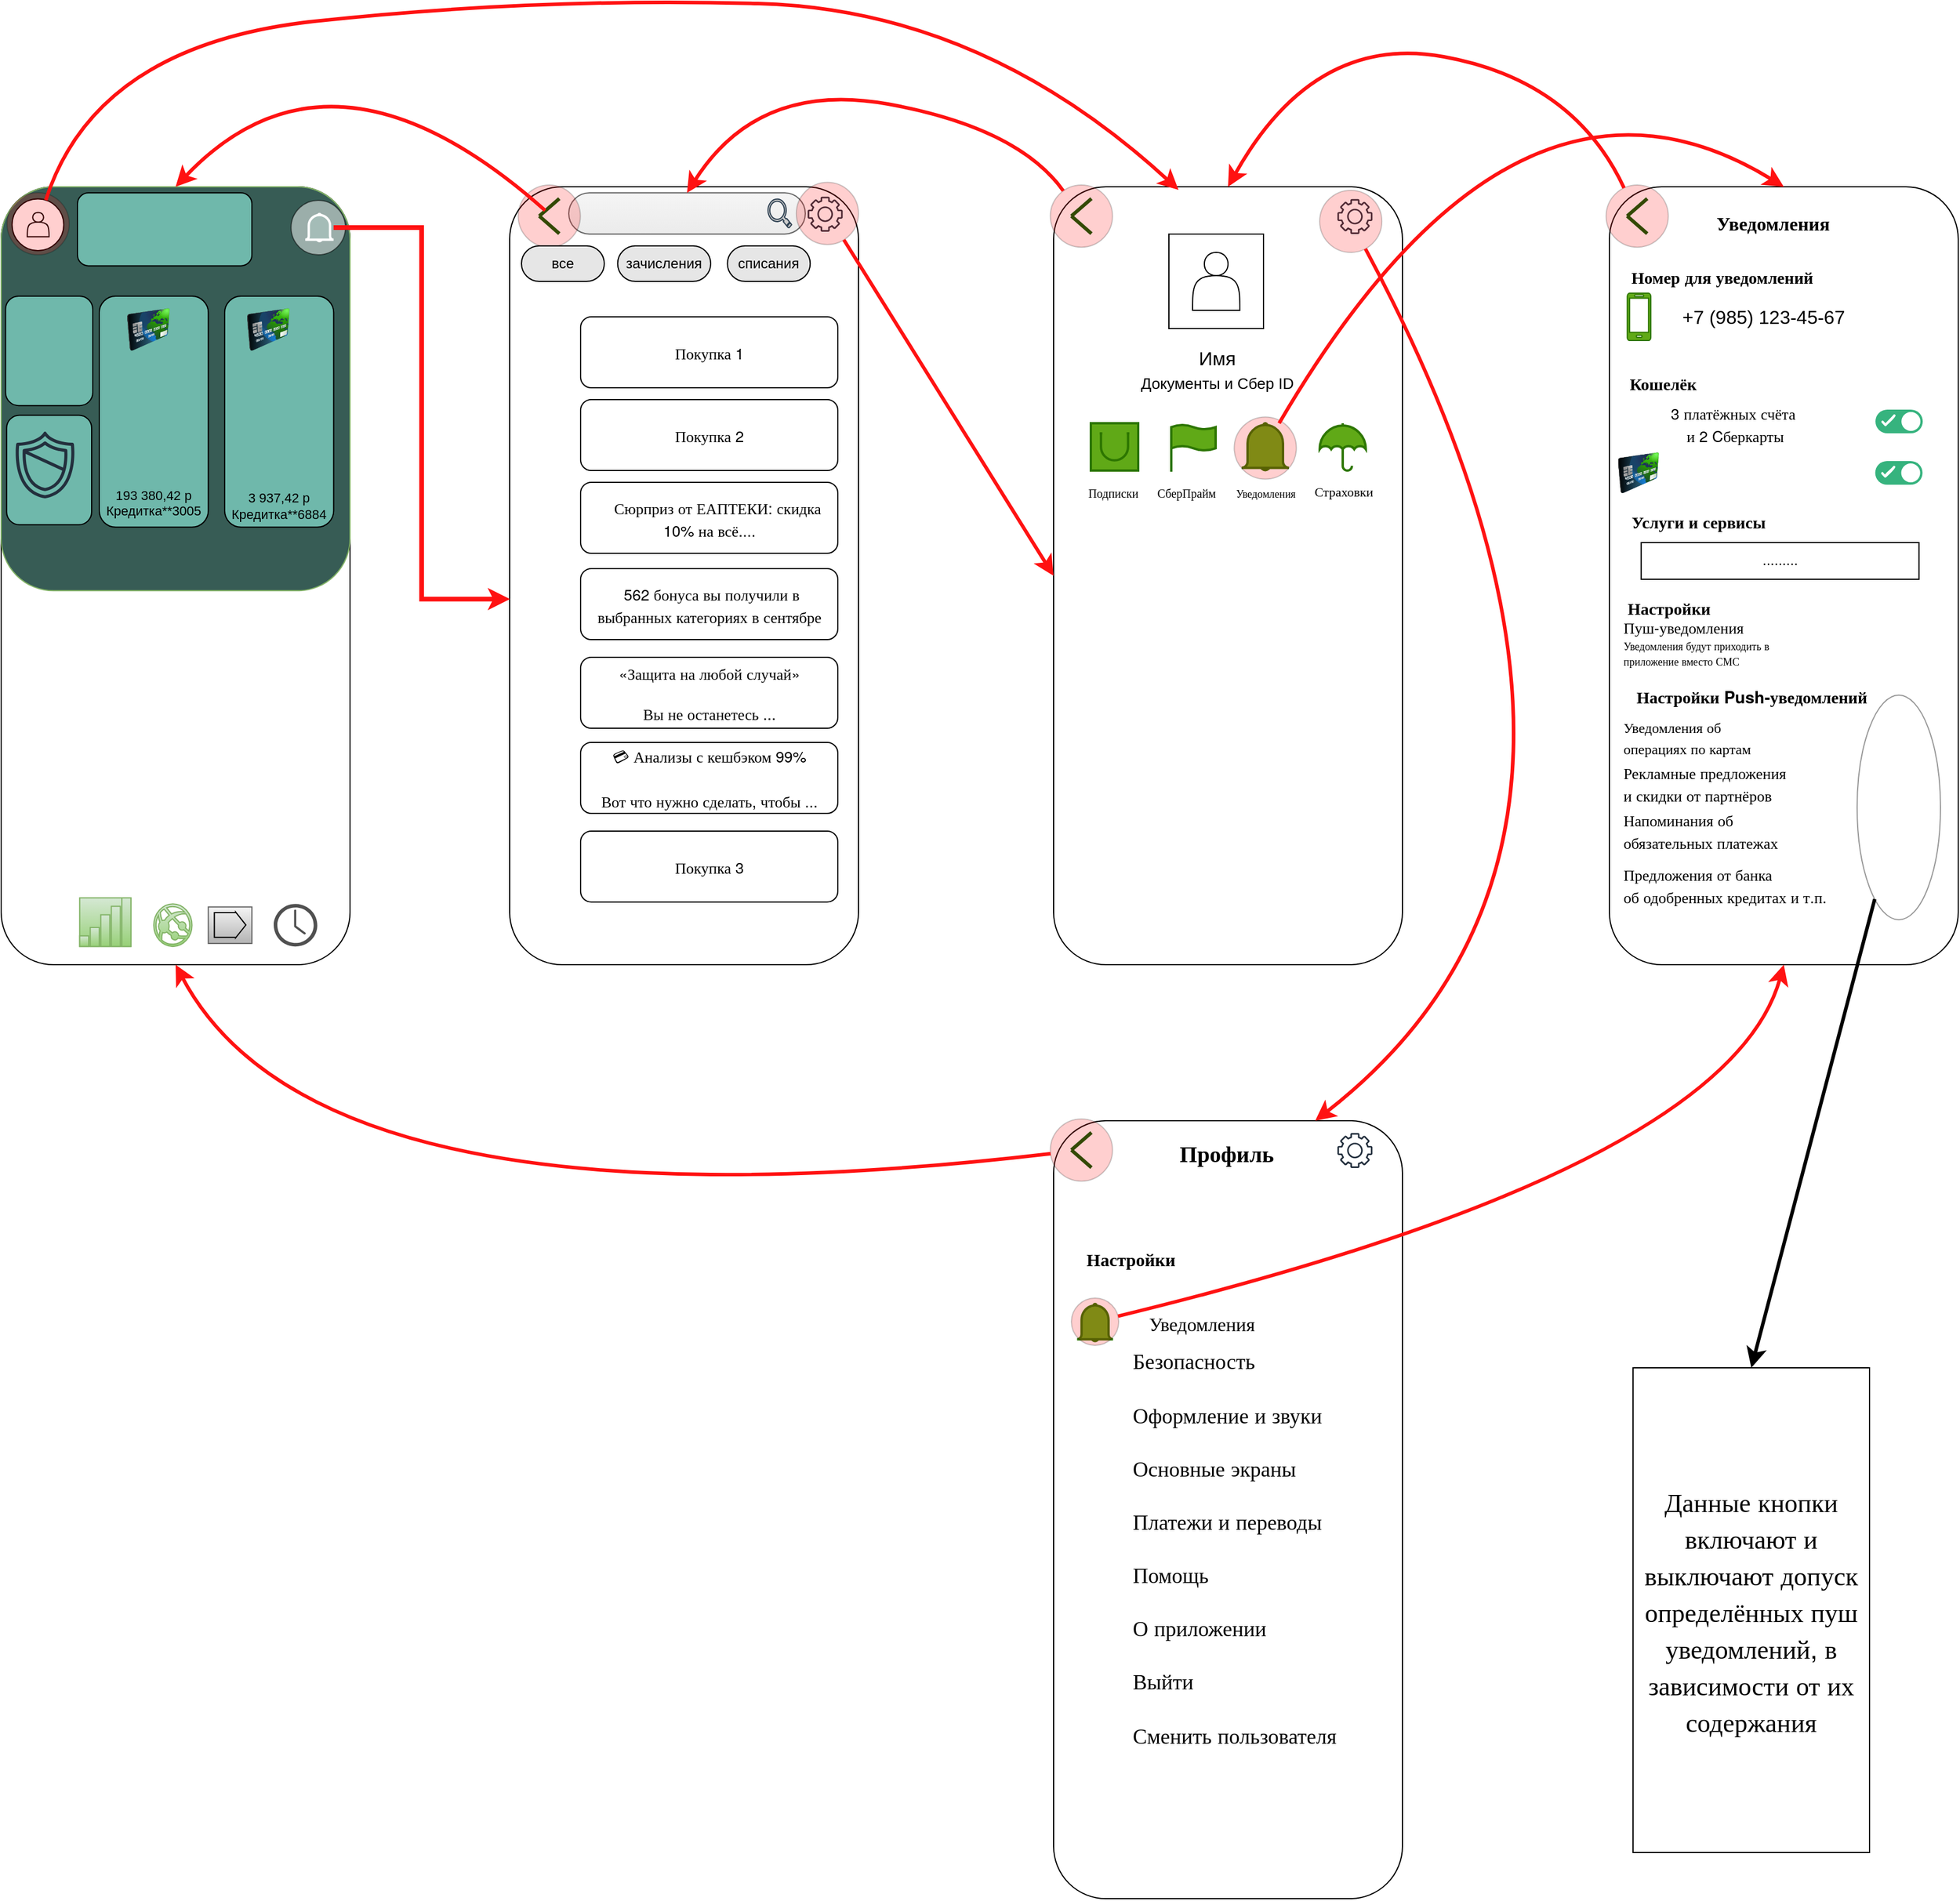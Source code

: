 <mxfile version="24.7.17">
  <diagram name="Страница — 1" id="QEtrm3NFeXPdNGZDoFTQ">
    <mxGraphModel dx="2920" dy="2113" grid="1" gridSize="10" guides="1" tooltips="1" connect="1" arrows="1" fold="1" page="1" pageScale="1" pageWidth="827" pageHeight="1169" math="0" shadow="0">
      <root>
        <mxCell id="0" />
        <mxCell id="1" parent="0" />
        <mxCell id="TW6RlgIgjWrNgr-6zJmq-8" value="" style="group" parent="1" vertex="1" connectable="0">
          <mxGeometry x="130" y="170" width="590" height="730" as="geometry" />
        </mxCell>
        <mxCell id="TW6RlgIgjWrNgr-6zJmq-9" value="" style="group" parent="TW6RlgIgjWrNgr-6zJmq-8" vertex="1" connectable="0">
          <mxGeometry width="310.47" height="658.028" as="geometry" />
        </mxCell>
        <mxCell id="TW6RlgIgjWrNgr-6zJmq-11" value="" style="group" parent="TW6RlgIgjWrNgr-6zJmq-9" vertex="1" connectable="0">
          <mxGeometry width="310.47" height="658.028" as="geometry" />
        </mxCell>
        <mxCell id="TW6RlgIgjWrNgr-6zJmq-1" value="" style="rounded=1;whiteSpace=wrap;html=1;" parent="TW6RlgIgjWrNgr-6zJmq-11" vertex="1">
          <mxGeometry width="295" height="658.028" as="geometry" />
        </mxCell>
        <mxCell id="TW6RlgIgjWrNgr-6zJmq-7" value="" style="rounded=1;whiteSpace=wrap;html=1;fillColor=#375C55;strokeColor=#82b366;gradientColor=none;" parent="TW6RlgIgjWrNgr-6zJmq-11" vertex="1">
          <mxGeometry width="295" height="341.668" as="geometry" />
        </mxCell>
        <mxCell id="TW6RlgIgjWrNgr-6zJmq-10" value="" style="ellipse;whiteSpace=wrap;html=1;aspect=fixed;" parent="TW6RlgIgjWrNgr-6zJmq-11" vertex="1">
          <mxGeometry x="9.219" y="10.282" width="43.684" height="43.684" as="geometry" />
        </mxCell>
        <mxCell id="TW6RlgIgjWrNgr-6zJmq-12" value="" style="rounded=1;whiteSpace=wrap;html=1;fillColor=#6FB8AB;" parent="TW6RlgIgjWrNgr-6zJmq-11" vertex="1">
          <mxGeometry x="64.531" y="5.141" width="147.5" height="61.69" as="geometry" />
        </mxCell>
        <mxCell id="TW6RlgIgjWrNgr-6zJmq-17" value="" style="shape=actor;whiteSpace=wrap;html=1;" parent="TW6RlgIgjWrNgr-6zJmq-11" vertex="1">
          <mxGeometry x="22.047" y="21.704" width="18.438" height="20.563" as="geometry" />
        </mxCell>
        <mxCell id="TW6RlgIgjWrNgr-6zJmq-41" value="" style="group;fillColor=#d5e8d4;gradientColor=#97d077;strokeColor=#82b366;" parent="TW6RlgIgjWrNgr-6zJmq-11" vertex="1" connectable="0">
          <mxGeometry x="66.375" y="601.479" width="43.328" height="41.127" as="geometry" />
        </mxCell>
        <mxCell id="TW6RlgIgjWrNgr-6zJmq-20" value="" style="fillColor=#d5e8d4;strokeColor=#82b366;gradientColor=#97d077;" parent="TW6RlgIgjWrNgr-6zJmq-41" vertex="1">
          <mxGeometry y="32.186" width="7.646" height="8.941" as="geometry" />
        </mxCell>
        <mxCell id="TW6RlgIgjWrNgr-6zJmq-23" value="" style="fillColor=#d5e8d4;strokeColor=#82b366;gradientColor=#97d077;" parent="TW6RlgIgjWrNgr-6zJmq-41" vertex="1">
          <mxGeometry x="8.92" y="25.034" width="7.646" height="16.093" as="geometry" />
        </mxCell>
        <mxCell id="TW6RlgIgjWrNgr-6zJmq-26" value="" style="fillColor=#d5e8d4;strokeColor=#82b366;gradientColor=#97d077;" parent="TW6RlgIgjWrNgr-6zJmq-41" vertex="1">
          <mxGeometry x="17.841" y="14.305" width="7.646" height="26.822" as="geometry" />
        </mxCell>
        <mxCell id="TW6RlgIgjWrNgr-6zJmq-29" value="" style="fillColor=#d5e8d4;strokeColor=#82b366;gradientColor=#97d077;" parent="TW6RlgIgjWrNgr-6zJmq-41" vertex="1">
          <mxGeometry x="26.761" y="7.152" width="7.646" height="33.974" as="geometry" />
        </mxCell>
        <mxCell id="TW6RlgIgjWrNgr-6zJmq-32" value="" style="fillColor=#d5e8d4;strokeColor=#82b366;gradientColor=#97d077;" parent="TW6RlgIgjWrNgr-6zJmq-41" vertex="1">
          <mxGeometry x="35.682" width="7.646" height="41.127" as="geometry" />
        </mxCell>
        <mxCell id="TW6RlgIgjWrNgr-6zJmq-46" value="" style="verticalLabelPosition=bottom;html=1;verticalAlign=top;align=center;strokeColor=#82b366;fillColor=#d5e8d4;shape=mxgraph.azure.azure_website;pointerEvents=1;gradientColor=#97d077;" parent="TW6RlgIgjWrNgr-6zJmq-11" vertex="1">
          <mxGeometry x="129.062" y="606.62" width="32.266" height="35.986" as="geometry" />
        </mxCell>
        <mxCell id="TW6RlgIgjWrNgr-6zJmq-47" value="" style="sketch=0;pointerEvents=1;shadow=0;dashed=0;html=1;strokeColor=none;fillColor=#505050;labelPosition=center;verticalLabelPosition=bottom;verticalAlign=top;outlineConnect=0;align=center;shape=mxgraph.office.concepts.clock;" parent="TW6RlgIgjWrNgr-6zJmq-11" vertex="1">
          <mxGeometry x="230.469" y="606.62" width="36.875" height="35.986" as="geometry" />
        </mxCell>
        <mxCell id="TW6RlgIgjWrNgr-6zJmq-50" value="" style="group" parent="TW6RlgIgjWrNgr-6zJmq-11" vertex="1" connectable="0">
          <mxGeometry x="175.156" y="609.19" width="36.875" height="30.845" as="geometry" />
        </mxCell>
        <mxCell id="TW6RlgIgjWrNgr-6zJmq-48" value="" style="rounded=0;whiteSpace=wrap;html=1;fillColor=#f5f5f5;gradientColor=#b3b3b3;strokeColor=#666666;" parent="TW6RlgIgjWrNgr-6zJmq-50" vertex="1">
          <mxGeometry width="36.875" height="30.845" as="geometry" />
        </mxCell>
        <mxCell id="TW6RlgIgjWrNgr-6zJmq-49" value="" style="shape=flexArrow;endArrow=classic;html=1;rounded=0;width=20.833;endSize=2.558;endWidth=0;" parent="TW6RlgIgjWrNgr-6zJmq-50" edge="1">
          <mxGeometry width="50" height="50" relative="1" as="geometry">
            <mxPoint x="4.609" y="15.207" as="sourcePoint" />
            <mxPoint x="32.266" y="15.207" as="targetPoint" />
          </mxGeometry>
        </mxCell>
        <mxCell id="TW6RlgIgjWrNgr-6zJmq-51" value="" style="shape=image;html=1;verticalAlign=top;verticalLabelPosition=bottom;labelBackgroundColor=#ffffff;imageAspect=0;aspect=fixed;image=https://cdn3.iconfinder.com/data/icons/essential-pack/32/10-House-128.png" parent="TW6RlgIgjWrNgr-6zJmq-11" vertex="1">
          <mxGeometry x="23.047" y="604.049" width="30.578" height="30.578" as="geometry" />
        </mxCell>
        <mxCell id="TW6RlgIgjWrNgr-6zJmq-55" value="" style="rounded=1;whiteSpace=wrap;html=1;fillColor=#6FB8AB;" parent="TW6RlgIgjWrNgr-6zJmq-11" vertex="1">
          <mxGeometry x="3.688" y="92.535" width="73.75" height="92.535" as="geometry" />
        </mxCell>
        <mxCell id="TW6RlgIgjWrNgr-6zJmq-52" value="" style="shape=image;html=1;verticalAlign=top;verticalLabelPosition=bottom;labelBackgroundColor=#ffffff;imageAspect=0;aspect=fixed;image=https://cdn2.iconfinder.com/data/icons/boxicons-regular-vol-3/24/bx-qr-scan-128.png" parent="TW6RlgIgjWrNgr-6zJmq-11" vertex="1">
          <mxGeometry x="10.602" y="102.817" width="61.157" height="61.157" as="geometry" />
        </mxCell>
        <mxCell id="TW6RlgIgjWrNgr-6zJmq-57" value="" style="rounded=1;whiteSpace=wrap;html=1;fillColor=#6FB8AB;" parent="TW6RlgIgjWrNgr-6zJmq-11" vertex="1">
          <mxGeometry x="4.609" y="193.296" width="71.906" height="92.535" as="geometry" />
        </mxCell>
        <mxCell id="TW6RlgIgjWrNgr-6zJmq-54" value="" style="sketch=0;outlineConnect=0;fontColor=#232F3E;gradientColor=none;fillColor=#232F3D;strokeColor=none;dashed=0;verticalLabelPosition=bottom;verticalAlign=top;align=center;html=1;fontSize=12;fontStyle=0;aspect=fixed;pointerEvents=1;shape=mxgraph.aws4.shield2;" parent="TW6RlgIgjWrNgr-6zJmq-11" vertex="1">
          <mxGeometry x="7.375" y="205.634" width="59.41" height="59.41" as="geometry" />
        </mxCell>
        <mxCell id="TW6RlgIgjWrNgr-6zJmq-58" value="&lt;div&gt;&lt;br&gt;&lt;/div&gt;&lt;div&gt;&lt;br&gt;&lt;/div&gt;&lt;div&gt;&lt;br&gt;&lt;/div&gt;&lt;div&gt;&lt;br&gt;&lt;/div&gt;&lt;div&gt;&lt;br&gt;&lt;/div&gt;&lt;div&gt;&lt;br&gt;&lt;/div&gt;&lt;div&gt;&lt;br&gt;&lt;/div&gt;&lt;div&gt;&lt;br&gt;&lt;/div&gt;&lt;div style=&quot;font-size: 11px;&quot;&gt;&lt;font style=&quot;font-size: 11px;&quot;&gt;&lt;br&gt;&lt;/font&gt;&lt;/div&gt;&lt;font style=&quot;font-size: 11px;&quot;&gt;&lt;div&gt;&lt;font style=&quot;font-size: 11px;&quot;&gt;&lt;br&gt;&lt;/font&gt;&lt;/div&gt;&lt;div&gt;&lt;font style=&quot;font-size: 11px;&quot;&gt;&lt;br&gt;&lt;/font&gt;&lt;/div&gt;193 380,42 p&lt;/font&gt;&lt;div style=&quot;font-size: 11px;&quot;&gt;&lt;font style=&quot;font-size: 11px;&quot;&gt;Кредитка**3005&lt;/font&gt;&lt;/div&gt;" style="rounded=1;whiteSpace=wrap;html=1;fillColor=#6FB8AB;" parent="TW6RlgIgjWrNgr-6zJmq-11" vertex="1">
          <mxGeometry x="82.969" y="92.535" width="92.188" height="195.352" as="geometry" />
        </mxCell>
        <mxCell id="TW6RlgIgjWrNgr-6zJmq-59" value="&lt;div&gt;&lt;font style=&quot;font-size: 11px;&quot;&gt;&lt;br&gt;&lt;/font&gt;&lt;/div&gt;&lt;font style=&quot;font-size: 11px;&quot;&gt;&lt;div&gt;&lt;font style=&quot;font-size: 11px;&quot;&gt;&lt;br&gt;&lt;/font&gt;&lt;/div&gt;&lt;div&gt;&lt;font style=&quot;font-size: 11px;&quot;&gt;&lt;br&gt;&lt;/font&gt;&lt;/div&gt;&lt;div&gt;&lt;font style=&quot;font-size: 11px;&quot;&gt;&lt;br&gt;&lt;/font&gt;&lt;/div&gt;&lt;div&gt;&lt;font style=&quot;font-size: 11px;&quot;&gt;&lt;br&gt;&lt;/font&gt;&lt;/div&gt;&lt;div&gt;&lt;font style=&quot;font-size: 11px;&quot;&gt;&lt;br&gt;&lt;/font&gt;&lt;/div&gt;&lt;div&gt;&lt;font style=&quot;font-size: 11px;&quot;&gt;&lt;br&gt;&lt;/font&gt;&lt;/div&gt;&lt;div&gt;&lt;font style=&quot;font-size: 11px;&quot;&gt;&lt;br&gt;&lt;/font&gt;&lt;/div&gt;&lt;div&gt;&lt;font style=&quot;font-size: 11px;&quot;&gt;&lt;br&gt;&lt;/font&gt;&lt;/div&gt;&lt;div&gt;&lt;font style=&quot;font-size: 11px;&quot;&gt;&lt;br&gt;&lt;/font&gt;&lt;/div&gt;&lt;div&gt;&lt;font style=&quot;font-size: 11px;&quot;&gt;&lt;br&gt;&lt;/font&gt;&lt;/div&gt;&lt;div&gt;&lt;font style=&quot;font-size: 11px;&quot;&gt;&lt;br&gt;&lt;/font&gt;&lt;/div&gt;3 937,42 p&lt;/font&gt;&lt;div style=&quot;font-size: 11px;&quot;&gt;Кредитка**6884&lt;/div&gt;" style="rounded=1;whiteSpace=wrap;html=1;fillColor=#6FB8AB;" parent="TW6RlgIgjWrNgr-6zJmq-11" vertex="1">
          <mxGeometry x="188.984" y="92.535" width="92.188" height="195.352" as="geometry" />
        </mxCell>
        <mxCell id="TW6RlgIgjWrNgr-6zJmq-60" value="" style="image;html=1;image=img/lib/clip_art/finance/Credit_Card_128x128.png" parent="TW6RlgIgjWrNgr-6zJmq-11" vertex="1">
          <mxGeometry x="92.188" y="102.817" width="64.531" height="35.986" as="geometry" />
        </mxCell>
        <mxCell id="TW6RlgIgjWrNgr-6zJmq-61" value="" style="image;html=1;image=img/lib/clip_art/finance/Credit_Card_128x128.png" parent="TW6RlgIgjWrNgr-6zJmq-11" vertex="1">
          <mxGeometry x="193.594" y="102.817" width="64.531" height="35.986" as="geometry" />
        </mxCell>
        <mxCell id="TW6RlgIgjWrNgr-6zJmq-92" value="" style="html=1;verticalLabelPosition=bottom;align=center;labelBackgroundColor=#ffffff;verticalAlign=top;strokeWidth=2;strokeColor=#FFFFFF;shadow=0;dashed=0;shape=mxgraph.ios7.icons.bell;fillColor=#48786F;" parent="TW6RlgIgjWrNgr-6zJmq-11" vertex="1">
          <mxGeometry x="257.13" y="23" width="24" height="23.1" as="geometry" />
        </mxCell>
        <mxCell id="TW6RlgIgjWrNgr-6zJmq-97" value="" style="shape=image;html=1;verticalAlign=top;verticalLabelPosition=bottom;labelBackgroundColor=#ffffff;imageAspect=0;aspect=fixed;image=https://cdn0.iconfinder.com/data/icons/elasto-online-store/26/00-ELASTOFONT-STORE-READY_cart-128.png" parent="TW6RlgIgjWrNgr-6zJmq-11" vertex="1">
          <mxGeometry x="221.12" y="17.98" width="34.01" height="34.01" as="geometry" />
        </mxCell>
        <mxCell id="TW6RlgIgjWrNgr-6zJmq-160" value="" style="ellipse;whiteSpace=wrap;html=1;aspect=fixed;opacity=50;" parent="TW6RlgIgjWrNgr-6zJmq-11" vertex="1">
          <mxGeometry x="245.14" y="11.55" width="45.99" height="45.99" as="geometry" />
        </mxCell>
        <mxCell id="sh7OU1QyVKS5EUYI6ucZ-158" value="" style="ellipse;whiteSpace=wrap;html=1;aspect=fixed;opacity=20;fillColor=#FF1212;" vertex="1" parent="TW6RlgIgjWrNgr-6zJmq-11">
          <mxGeometry x="4.98" y="4.97" width="52.57" height="52.57" as="geometry" />
        </mxCell>
        <mxCell id="TW6RlgIgjWrNgr-6zJmq-127" value="" style="group" parent="TW6RlgIgjWrNgr-6zJmq-8" vertex="1" connectable="0">
          <mxGeometry x="430" width="295" height="658.028" as="geometry" />
        </mxCell>
        <mxCell id="TW6RlgIgjWrNgr-6zJmq-128" value="" style="group" parent="TW6RlgIgjWrNgr-6zJmq-127" vertex="1" connectable="0">
          <mxGeometry width="295" height="658.028" as="geometry" />
        </mxCell>
        <mxCell id="TW6RlgIgjWrNgr-6zJmq-129" value="" style="rounded=1;whiteSpace=wrap;html=1;" parent="TW6RlgIgjWrNgr-6zJmq-128" vertex="1">
          <mxGeometry width="295" height="658.028" as="geometry" />
        </mxCell>
        <mxCell id="TW6RlgIgjWrNgr-6zJmq-132" value="" style="rounded=1;whiteSpace=wrap;html=1;fillColor=#f5f5f5;strokeColor=#666666;gradientColor=#EBEBEB;arcSize=50;" parent="TW6RlgIgjWrNgr-6zJmq-128" vertex="1">
          <mxGeometry x="50" y="5.14" width="200" height="34.86" as="geometry" />
        </mxCell>
        <mxCell id="TW6RlgIgjWrNgr-6zJmq-163" value="" style="group" parent="TW6RlgIgjWrNgr-6zJmq-128" vertex="1" connectable="0">
          <mxGeometry x="25.05" y="10" width="34.76" height="41.07" as="geometry" />
        </mxCell>
        <mxCell id="TW6RlgIgjWrNgr-6zJmq-161" value="" style="endArrow=none;html=1;rounded=0;strokeWidth=3;fillColor=#008a00;strokeColor=#005700;" parent="TW6RlgIgjWrNgr-6zJmq-163" edge="1">
          <mxGeometry width="50" height="50" relative="1" as="geometry">
            <mxPoint y="14.785" as="sourcePoint" />
            <mxPoint x="16.95" as="targetPoint" />
          </mxGeometry>
        </mxCell>
        <mxCell id="TW6RlgIgjWrNgr-6zJmq-162" value="" style="endArrow=none;html=1;rounded=0;strokeWidth=3;fillColor=#008a00;strokeColor=#005700;" parent="TW6RlgIgjWrNgr-6zJmq-163" edge="1">
          <mxGeometry width="50" height="50" relative="1" as="geometry">
            <mxPoint y="14.785" as="sourcePoint" />
            <mxPoint x="16.95" y="29.57" as="targetPoint" />
          </mxGeometry>
        </mxCell>
        <mxCell id="sh7OU1QyVKS5EUYI6ucZ-17" value="" style="ellipse;whiteSpace=wrap;html=1;aspect=fixed;opacity=20;fillColor=#FF1212;" vertex="1" parent="TW6RlgIgjWrNgr-6zJmq-163">
          <mxGeometry x="-17.81" y="-11.5" width="52.57" height="52.57" as="geometry" />
        </mxCell>
        <mxCell id="TW6RlgIgjWrNgr-6zJmq-168" value="" style="shadow=0;dashed=0;html=1;strokeColor=#314354;fillColor=#CCCCCC;labelPosition=center;verticalLabelPosition=bottom;verticalAlign=top;align=center;outlineConnect=0;shape=mxgraph.veeam.magnifying_glass;pointerEvents=1;fontColor=#ffffff;" parent="TW6RlgIgjWrNgr-6zJmq-128" vertex="1">
          <mxGeometry x="218.47" y="10.37" width="20" height="24.4" as="geometry" />
        </mxCell>
        <mxCell id="TW6RlgIgjWrNgr-6zJmq-169" value="все" style="rounded=1;whiteSpace=wrap;html=1;arcSize=50;fillColor=#E6E6E6;" parent="TW6RlgIgjWrNgr-6zJmq-128" vertex="1">
          <mxGeometry x="10" y="50" width="70" height="30" as="geometry" />
        </mxCell>
        <mxCell id="TW6RlgIgjWrNgr-6zJmq-170" value="зачисления" style="rounded=1;whiteSpace=wrap;html=1;arcSize=50;fillColor=#E6E6E6;" parent="TW6RlgIgjWrNgr-6zJmq-128" vertex="1">
          <mxGeometry x="91.33" y="50" width="78.67" height="30" as="geometry" />
        </mxCell>
        <mxCell id="TW6RlgIgjWrNgr-6zJmq-171" value="списания" style="rounded=1;whiteSpace=wrap;html=1;arcSize=50;fillColor=#E6E6E6;" parent="TW6RlgIgjWrNgr-6zJmq-128" vertex="1">
          <mxGeometry x="184.16" y="50" width="70" height="30" as="geometry" />
        </mxCell>
        <mxCell id="sh7OU1QyVKS5EUYI6ucZ-1" value="" style="sketch=0;outlineConnect=0;fontColor=#232F3E;gradientColor=none;fillColor=#232F3D;strokeColor=none;dashed=0;verticalLabelPosition=bottom;verticalAlign=top;align=center;html=1;fontSize=12;fontStyle=0;aspect=fixed;pointerEvents=1;shape=mxgraph.aws4.gear;" vertex="1" parent="TW6RlgIgjWrNgr-6zJmq-128">
          <mxGeometry x="252" y="8.37" width="29.63" height="29.63" as="geometry" />
        </mxCell>
        <mxCell id="sh7OU1QyVKS5EUYI6ucZ-5" value="&lt;p style=&quot;margin: 0px; font-style: normal; font-variant-caps: normal; font-stretch: normal; font-size: 13px; line-height: normal; font-family: &amp;quot;Helvetica Neue&amp;quot;; font-size-adjust: none; font-kerning: auto; font-variant-alternates: normal; font-variant-ligatures: normal; font-variant-numeric: normal; font-variant-east-asian: normal; font-variant-position: normal; font-variant-emoji: normal; font-feature-settings: normal; font-optical-sizing: auto; font-variation-settings: normal;&quot;&gt;Покупка 1&lt;/p&gt;" style="rounded=1;whiteSpace=wrap;html=1;" vertex="1" parent="TW6RlgIgjWrNgr-6zJmq-128">
          <mxGeometry x="60" y="110" width="217.5" height="60" as="geometry" />
        </mxCell>
        <mxCell id="sh7OU1QyVKS5EUYI6ucZ-6" value="&lt;p style=&quot;margin: 0px; font-style: normal; font-variant-caps: normal; font-stretch: normal; font-size: 13px; line-height: normal; font-family: &amp;quot;Helvetica Neue&amp;quot;; font-size-adjust: none; font-kerning: auto; font-variant-alternates: normal; font-variant-ligatures: normal; font-variant-numeric: normal; font-variant-east-asian: normal; font-variant-position: normal; font-variant-emoji: normal; font-feature-settings: normal; font-optical-sizing: auto; font-variation-settings: normal;&quot;&gt;Покупка 2&lt;/p&gt;" style="rounded=1;whiteSpace=wrap;html=1;" vertex="1" parent="TW6RlgIgjWrNgr-6zJmq-128">
          <mxGeometry x="60" y="180" width="217.5" height="60" as="geometry" />
        </mxCell>
        <mxCell id="sh7OU1QyVKS5EUYI6ucZ-7" value="&lt;p style=&quot;margin: 0px; font-style: normal; font-variant-caps: normal; font-stretch: normal; font-size: 13px; line-height: normal; font-family: &amp;quot;Helvetica Neue&amp;quot;; font-size-adjust: none; font-kerning: auto; font-variant-alternates: normal; font-variant-ligatures: normal; font-variant-numeric: normal; font-variant-east-asian: normal; font-variant-position: normal; font-variant-emoji: normal; font-feature-settings: normal; font-optical-sizing: auto; font-variation-settings: normal;&quot;&gt;&lt;span style=&quot;font-style: normal; font-variant-caps: normal; font-stretch: normal; line-height: normal; font-family: &amp;quot;.Apple Color Emoji UI&amp;quot;; font-size-adjust: none; font-kerning: auto; font-variant-alternates: normal; font-variant-ligatures: normal; font-variant-numeric: normal; font-variant-east-asian: normal; font-variant-position: normal; font-variant-emoji: normal; font-feature-settings: normal; font-optical-sizing: auto; font-variation-settings: normal;&quot;&gt;🤩&lt;/span&gt; Сюрприз от ЕАПТЕКИ: скидка 10% на всё....&lt;/p&gt;" style="rounded=1;whiteSpace=wrap;html=1;" vertex="1" parent="TW6RlgIgjWrNgr-6zJmq-128">
          <mxGeometry x="60" y="250" width="217.5" height="60" as="geometry" />
        </mxCell>
        <mxCell id="sh7OU1QyVKS5EUYI6ucZ-8" value="&lt;p style=&quot;margin: 0px; font-style: normal; font-variant-caps: normal; font-stretch: normal; font-size: 13px; line-height: normal; font-family: &amp;quot;Helvetica Neue&amp;quot;; font-size-adjust: none; font-kerning: auto; font-variant-alternates: normal; font-variant-ligatures: normal; font-variant-numeric: normal; font-variant-east-asian: normal; font-variant-position: normal; font-variant-emoji: normal; font-feature-settings: normal; font-optical-sizing: auto; font-variation-settings: normal;&quot;&gt;«Защита на любой случай»&lt;/p&gt;&lt;br/&gt;&lt;p style=&quot;margin: 0px; font-style: normal; font-variant-caps: normal; font-stretch: normal; font-size: 13px; line-height: normal; font-family: &amp;quot;Helvetica Neue&amp;quot;; font-size-adjust: none; font-kerning: auto; font-variant-alternates: normal; font-variant-ligatures: normal; font-variant-numeric: normal; font-variant-east-asian: normal; font-variant-position: normal; font-variant-emoji: normal; font-feature-settings: normal; font-optical-sizing: auto; font-variation-settings: normal;&quot;&gt;Вы не останетесь ...&lt;/p&gt;" style="rounded=1;whiteSpace=wrap;html=1;" vertex="1" parent="TW6RlgIgjWrNgr-6zJmq-128">
          <mxGeometry x="60.0" y="398" width="217.5" height="60" as="geometry" />
        </mxCell>
        <mxCell id="sh7OU1QyVKS5EUYI6ucZ-9" value="&lt;p style=&quot;margin: 0px; font-style: normal; font-variant-caps: normal; font-stretch: normal; font-size: 13px; line-height: normal; font-family: &amp;quot;Helvetica Neue&amp;quot;; font-size-adjust: none; font-kerning: auto; font-variant-alternates: normal; font-variant-ligatures: normal; font-variant-numeric: normal; font-variant-east-asian: normal; font-variant-position: normal; font-variant-emoji: normal; font-feature-settings: normal; font-optical-sizing: auto; font-variation-settings: normal;&quot;&gt;&amp;nbsp;562 бонуса вы получили в выбранных категориях в сентябре&lt;/p&gt;" style="rounded=1;whiteSpace=wrap;html=1;" vertex="1" parent="TW6RlgIgjWrNgr-6zJmq-128">
          <mxGeometry x="60" y="323" width="217.5" height="60" as="geometry" />
        </mxCell>
        <mxCell id="sh7OU1QyVKS5EUYI6ucZ-10" value="&lt;p style=&quot;margin: 0px; font-style: normal; font-variant-caps: normal; font-stretch: normal; font-size: 13px; line-height: normal; font-family: &amp;quot;Helvetica Neue&amp;quot;; font-size-adjust: none; font-kerning: auto; font-variant-alternates: normal; font-variant-ligatures: normal; font-variant-numeric: normal; font-variant-east-asian: normal; font-variant-position: normal; font-variant-emoji: normal; font-feature-settings: normal; font-optical-sizing: auto; font-variation-settings: normal;&quot;&gt;Покупка 3&lt;/p&gt;" style="rounded=1;whiteSpace=wrap;html=1;" vertex="1" parent="TW6RlgIgjWrNgr-6zJmq-128">
          <mxGeometry x="60" y="545" width="217.5" height="60" as="geometry" />
        </mxCell>
        <mxCell id="sh7OU1QyVKS5EUYI6ucZ-11" value="&lt;p style=&quot;margin: 0px; font-style: normal; font-variant-caps: normal; font-stretch: normal; font-size: 13px; line-height: normal; font-family: &amp;quot;Helvetica Neue&amp;quot;; font-size-adjust: none; font-kerning: auto; font-variant-alternates: normal; font-variant-ligatures: normal; font-variant-numeric: normal; font-variant-east-asian: normal; font-variant-position: normal; font-variant-emoji: normal; font-feature-settings: normal; font-optical-sizing: auto; font-variation-settings: normal;&quot;&gt;💳 Анализы с кешбэком 99%&lt;/p&gt;&lt;br/&gt;&lt;p style=&quot;margin: 0px; font-style: normal; font-variant-caps: normal; font-stretch: normal; font-size: 13px; line-height: normal; font-family: &amp;quot;Helvetica Neue&amp;quot;; font-size-adjust: none; font-kerning: auto; font-variant-alternates: normal; font-variant-ligatures: normal; font-variant-numeric: normal; font-variant-east-asian: normal; font-variant-position: normal; font-variant-emoji: normal; font-feature-settings: normal; font-optical-sizing: auto; font-variation-settings: normal;&quot;&gt;Вот что нужно сделать, чтобы ...&lt;/p&gt;" style="rounded=1;whiteSpace=wrap;html=1;" vertex="1" parent="TW6RlgIgjWrNgr-6zJmq-128">
          <mxGeometry x="60" y="470" width="217.5" height="60" as="geometry" />
        </mxCell>
        <mxCell id="sh7OU1QyVKS5EUYI6ucZ-121" value="" style="ellipse;whiteSpace=wrap;html=1;aspect=fixed;opacity=20;fillColor=#FF1212;" vertex="1" parent="TW6RlgIgjWrNgr-6zJmq-128">
          <mxGeometry x="242.43" y="-3.72" width="52.57" height="52.57" as="geometry" />
        </mxCell>
        <mxCell id="TW6RlgIgjWrNgr-6zJmq-159" value="" style="edgeStyle=orthogonalEdgeStyle;rounded=0;orthogonalLoop=1;jettySize=auto;html=1;entryX=0.001;entryY=0.53;entryDx=0;entryDy=0;entryPerimeter=0;strokeColor=#FF1212;strokeWidth=4;" parent="TW6RlgIgjWrNgr-6zJmq-8" source="TW6RlgIgjWrNgr-6zJmq-92" target="TW6RlgIgjWrNgr-6zJmq-129" edge="1">
          <mxGeometry relative="1" as="geometry">
            <mxPoint x="333.13" y="34.583" as="targetPoint" />
          </mxGeometry>
        </mxCell>
        <mxCell id="sh7OU1QyVKS5EUYI6ucZ-14" style="edgeStyle=none;curved=1;rounded=0;orthogonalLoop=1;jettySize=auto;html=1;entryX=0.5;entryY=0;entryDx=0;entryDy=0;fontSize=12;startSize=8;endSize=8;strokeWidth=3;strokeColor=#FF1212;" edge="1" parent="TW6RlgIgjWrNgr-6zJmq-8" target="TW6RlgIgjWrNgr-6zJmq-7">
          <mxGeometry relative="1" as="geometry">
            <mxPoint x="460" y="20" as="sourcePoint" />
            <Array as="points">
              <mxPoint x="280" y="-140" />
            </Array>
          </mxGeometry>
        </mxCell>
        <mxCell id="sh7OU1QyVKS5EUYI6ucZ-18" value="" style="group" vertex="1" connectable="0" parent="1">
          <mxGeometry x="1010" y="170" width="295" height="658.028" as="geometry" />
        </mxCell>
        <mxCell id="sh7OU1QyVKS5EUYI6ucZ-19" value="" style="group" vertex="1" connectable="0" parent="sh7OU1QyVKS5EUYI6ucZ-18">
          <mxGeometry width="295" height="658.028" as="geometry" />
        </mxCell>
        <mxCell id="sh7OU1QyVKS5EUYI6ucZ-20" value="" style="rounded=1;whiteSpace=wrap;html=1;" vertex="1" parent="sh7OU1QyVKS5EUYI6ucZ-19">
          <mxGeometry x="10" width="295" height="658.028" as="geometry" />
        </mxCell>
        <mxCell id="sh7OU1QyVKS5EUYI6ucZ-22" value="" style="group" vertex="1" connectable="0" parent="sh7OU1QyVKS5EUYI6ucZ-19">
          <mxGeometry x="25.05" y="10" width="34.76" height="41.07" as="geometry" />
        </mxCell>
        <mxCell id="sh7OU1QyVKS5EUYI6ucZ-23" value="" style="endArrow=none;html=1;rounded=0;strokeWidth=3;fillColor=#008a00;strokeColor=#005700;" edge="1" parent="sh7OU1QyVKS5EUYI6ucZ-22">
          <mxGeometry width="50" height="50" relative="1" as="geometry">
            <mxPoint y="14.785" as="sourcePoint" />
            <mxPoint x="16.95" as="targetPoint" />
          </mxGeometry>
        </mxCell>
        <mxCell id="sh7OU1QyVKS5EUYI6ucZ-24" value="" style="endArrow=none;html=1;rounded=0;strokeWidth=3;fillColor=#008a00;strokeColor=#005700;" edge="1" parent="sh7OU1QyVKS5EUYI6ucZ-22">
          <mxGeometry width="50" height="50" relative="1" as="geometry">
            <mxPoint y="14.785" as="sourcePoint" />
            <mxPoint x="16.95" y="29.57" as="targetPoint" />
          </mxGeometry>
        </mxCell>
        <mxCell id="sh7OU1QyVKS5EUYI6ucZ-25" value="" style="ellipse;whiteSpace=wrap;html=1;aspect=fixed;opacity=20;fillColor=#FF1212;" vertex="1" parent="sh7OU1QyVKS5EUYI6ucZ-22">
          <mxGeometry x="-17.81" y="-11.5" width="52.57" height="52.57" as="geometry" />
        </mxCell>
        <mxCell id="sh7OU1QyVKS5EUYI6ucZ-45" value="" style="whiteSpace=wrap;html=1;aspect=fixed;" vertex="1" parent="sh7OU1QyVKS5EUYI6ucZ-19">
          <mxGeometry x="107.5" y="40" width="80" height="80" as="geometry" />
        </mxCell>
        <mxCell id="sh7OU1QyVKS5EUYI6ucZ-48" value="" style="shape=actor;whiteSpace=wrap;html=1;" vertex="1" parent="sh7OU1QyVKS5EUYI6ucZ-19">
          <mxGeometry x="127.5" y="55.53" width="40" height="48.93" as="geometry" />
        </mxCell>
        <mxCell id="sh7OU1QyVKS5EUYI6ucZ-49" value="Имя" style="text;html=1;align=center;verticalAlign=middle;resizable=0;points=[];autosize=1;strokeColor=none;fillColor=none;fontSize=16;" vertex="1" parent="sh7OU1QyVKS5EUYI6ucZ-19">
          <mxGeometry x="122.5" y="130" width="50" height="30" as="geometry" />
        </mxCell>
        <mxCell id="sh7OU1QyVKS5EUYI6ucZ-50" value="&lt;font style=&quot;font-size: 13px;&quot;&gt;Документы и Сбер ID&lt;/font&gt;" style="text;html=1;align=center;verticalAlign=middle;resizable=0;points=[];autosize=1;strokeColor=none;fillColor=none;fontSize=16;" vertex="1" parent="sh7OU1QyVKS5EUYI6ucZ-19">
          <mxGeometry x="72.5" y="150" width="150" height="30" as="geometry" />
        </mxCell>
        <mxCell id="sh7OU1QyVKS5EUYI6ucZ-51" value="" style="sketch=0;outlineConnect=0;fontColor=#232F3E;gradientColor=none;fillColor=#232F3D;strokeColor=none;dashed=0;verticalLabelPosition=bottom;verticalAlign=top;align=center;html=1;fontSize=12;fontStyle=0;aspect=fixed;pointerEvents=1;shape=mxgraph.aws4.gear;" vertex="1" parent="sh7OU1QyVKS5EUYI6ucZ-19">
          <mxGeometry x="250" y="10.37" width="29.63" height="29.63" as="geometry" />
        </mxCell>
        <mxCell id="sh7OU1QyVKS5EUYI6ucZ-52" value="" style="html=1;verticalLabelPosition=bottom;align=center;labelBackgroundColor=#ffffff;verticalAlign=top;strokeWidth=2;strokeColor=#2D7600;shadow=0;dashed=0;shape=mxgraph.ios7.icons.bag;fillColor=#60a917;fontColor=#ffffff;" vertex="1" parent="sh7OU1QyVKS5EUYI6ucZ-19">
          <mxGeometry x="41.5" y="200" width="40" height="40" as="geometry" />
        </mxCell>
        <mxCell id="sh7OU1QyVKS5EUYI6ucZ-53" value="" style="html=1;verticalLabelPosition=bottom;align=center;labelBackgroundColor=#ffffff;verticalAlign=top;strokeWidth=2;strokeColor=#2D7600;shadow=0;dashed=0;shape=mxgraph.ios7.icons.bell;fillColor=#60a917;fontColor=#ffffff;" vertex="1" parent="sh7OU1QyVKS5EUYI6ucZ-19">
          <mxGeometry x="169" y="200" width="40" height="40" as="geometry" />
        </mxCell>
        <mxCell id="sh7OU1QyVKS5EUYI6ucZ-54" value="" style="html=1;verticalLabelPosition=bottom;align=center;labelBackgroundColor=#ffffff;verticalAlign=top;strokeWidth=2;strokeColor=#2D7600;shadow=0;dashed=0;shape=mxgraph.ios7.icons.flag;fillColor=#60a917;fontColor=#ffffff;" vertex="1" parent="sh7OU1QyVKS5EUYI6ucZ-19">
          <mxGeometry x="109.5" y="201" width="37.5" height="40" as="geometry" />
        </mxCell>
        <mxCell id="sh7OU1QyVKS5EUYI6ucZ-55" value="" style="html=1;verticalLabelPosition=bottom;align=center;labelBackgroundColor=#ffffff;verticalAlign=top;strokeWidth=2;strokeColor=#2D7600;shadow=0;dashed=0;shape=mxgraph.ios7.icons.umbrella;fillColor=#60a917;fontColor=#ffffff;" vertex="1" parent="sh7OU1QyVKS5EUYI6ucZ-19">
          <mxGeometry x="235" y="200" width="39" height="40" as="geometry" />
        </mxCell>
        <mxCell id="sh7OU1QyVKS5EUYI6ucZ-56" value="&lt;p style=&quot;margin: 0px; font-style: normal; font-variant-caps: normal; font-stretch: normal; line-height: normal; font-family: &amp;quot;Helvetica Neue&amp;quot;; font-size-adjust: none; font-kerning: auto; font-variant-alternates: normal; font-variant-ligatures: normal; font-variant-numeric: normal; font-variant-east-asian: normal; font-variant-position: normal; font-feature-settings: normal; font-optical-sizing: auto; font-variation-settings: normal;&quot;&gt;&lt;font style=&quot;font-size: 10px;&quot;&gt;Подписки&lt;/font&gt;&lt;/p&gt;" style="text;html=1;align=center;verticalAlign=middle;resizable=0;points=[];autosize=1;strokeColor=none;fillColor=none;fontSize=16;" vertex="1" parent="sh7OU1QyVKS5EUYI6ucZ-19">
          <mxGeometry x="25.05" y="241" width="70" height="30" as="geometry" />
        </mxCell>
        <mxCell id="sh7OU1QyVKS5EUYI6ucZ-57" value="&lt;p style=&quot;margin: 0px; font-style: normal; font-variant-caps: normal; font-stretch: normal; line-height: normal; font-family: &amp;quot;Helvetica Neue&amp;quot;; font-size-adjust: none; font-kerning: auto; font-variant-alternates: normal; font-variant-ligatures: normal; font-variant-numeric: normal; font-variant-east-asian: normal; font-variant-position: normal; font-feature-settings: normal; font-optical-sizing: auto; font-variation-settings: normal;&quot;&gt;&lt;font style=&quot;font-size: 10px;&quot;&gt;СберПрайм&lt;/font&gt;&lt;/p&gt;" style="text;html=1;align=center;verticalAlign=middle;resizable=0;points=[];autosize=1;strokeColor=none;fillColor=none;fontSize=16;" vertex="1" parent="sh7OU1QyVKS5EUYI6ucZ-19">
          <mxGeometry x="81.5" y="241" width="80" height="30" as="geometry" />
        </mxCell>
        <mxCell id="sh7OU1QyVKS5EUYI6ucZ-58" value="&lt;p style=&quot;margin: 0px; font-style: normal; font-variant-caps: normal; font-stretch: normal; line-height: normal; font-family: &amp;quot;Helvetica Neue&amp;quot;; font-size-adjust: none; font-kerning: auto; font-variant-alternates: normal; font-variant-ligatures: normal; font-variant-numeric: normal; font-variant-east-asian: normal; font-variant-position: normal; font-feature-settings: normal; font-optical-sizing: auto; font-variation-settings: normal;&quot;&gt;&lt;font style=&quot;font-size: 9px;&quot;&gt;Уведомления&lt;/font&gt;&lt;/p&gt;" style="text;html=1;align=center;verticalAlign=middle;resizable=0;points=[];autosize=1;strokeColor=none;fillColor=none;fontSize=16;" vertex="1" parent="sh7OU1QyVKS5EUYI6ucZ-19">
          <mxGeometry x="149" y="241" width="80" height="30" as="geometry" />
        </mxCell>
        <mxCell id="sh7OU1QyVKS5EUYI6ucZ-59" value="&lt;p style=&quot;margin: 0px; font-style: normal; font-variant-caps: normal; font-stretch: normal; font-size: 11px; line-height: normal; font-family: &amp;quot;Helvetica Neue&amp;quot;; font-size-adjust: none; font-kerning: auto; font-variant-alternates: normal; font-variant-ligatures: normal; font-variant-numeric: normal; font-variant-east-asian: normal; font-variant-position: normal; font-feature-settings: normal; font-optical-sizing: auto; font-variation-settings: normal;&quot;&gt;Страховки&lt;/p&gt;" style="text;html=1;align=center;verticalAlign=middle;resizable=0;points=[];autosize=1;strokeColor=none;fillColor=none;fontSize=16;" vertex="1" parent="sh7OU1QyVKS5EUYI6ucZ-19">
          <mxGeometry x="214.5" y="241" width="80" height="30" as="geometry" />
        </mxCell>
        <mxCell id="sh7OU1QyVKS5EUYI6ucZ-81" value="" style="ellipse;whiteSpace=wrap;html=1;aspect=fixed;opacity=20;fillColor=#FF1212;" vertex="1" parent="sh7OU1QyVKS5EUYI6ucZ-19">
          <mxGeometry x="162.72" y="194.71" width="52.57" height="52.57" as="geometry" />
        </mxCell>
        <mxCell id="sh7OU1QyVKS5EUYI6ucZ-152" value="" style="ellipse;whiteSpace=wrap;html=1;aspect=fixed;opacity=20;fillColor=#FF1212;" vertex="1" parent="sh7OU1QyVKS5EUYI6ucZ-19">
          <mxGeometry x="235" y="2.96" width="52.57" height="52.57" as="geometry" />
        </mxCell>
        <mxCell id="sh7OU1QyVKS5EUYI6ucZ-41" style="edgeStyle=none;curved=1;rounded=0;orthogonalLoop=1;jettySize=auto;html=1;fontSize=12;startSize=8;endSize=8;entryX=0.5;entryY=0;entryDx=0;entryDy=0;strokeWidth=3;strokeColor=#FF1212;" edge="1" parent="1" source="sh7OU1QyVKS5EUYI6ucZ-25" target="TW6RlgIgjWrNgr-6zJmq-132">
          <mxGeometry relative="1" as="geometry">
            <mxPoint x="910" y="40" as="targetPoint" />
            <Array as="points">
              <mxPoint x="990" y="120" />
              <mxPoint x="770" y="80" />
            </Array>
          </mxGeometry>
        </mxCell>
        <mxCell id="sh7OU1QyVKS5EUYI6ucZ-60" value="" style="group" vertex="1" connectable="0" parent="1">
          <mxGeometry x="1480" y="170" width="299.81" height="770" as="geometry" />
        </mxCell>
        <mxCell id="sh7OU1QyVKS5EUYI6ucZ-61" value="" style="group" vertex="1" connectable="0" parent="sh7OU1QyVKS5EUYI6ucZ-60">
          <mxGeometry width="299.81" height="770" as="geometry" />
        </mxCell>
        <mxCell id="sh7OU1QyVKS5EUYI6ucZ-62" value="" style="rounded=1;whiteSpace=wrap;html=1;" vertex="1" parent="sh7OU1QyVKS5EUYI6ucZ-61">
          <mxGeometry x="10" width="295" height="658.028" as="geometry" />
        </mxCell>
        <mxCell id="sh7OU1QyVKS5EUYI6ucZ-63" value="" style="group" vertex="1" connectable="0" parent="sh7OU1QyVKS5EUYI6ucZ-61">
          <mxGeometry x="25.05" y="10" width="34.76" height="41.07" as="geometry" />
        </mxCell>
        <mxCell id="sh7OU1QyVKS5EUYI6ucZ-64" value="" style="endArrow=none;html=1;rounded=0;strokeWidth=3;fillColor=#008a00;strokeColor=#005700;" edge="1" parent="sh7OU1QyVKS5EUYI6ucZ-63">
          <mxGeometry width="50" height="50" relative="1" as="geometry">
            <mxPoint y="14.785" as="sourcePoint" />
            <mxPoint x="16.95" as="targetPoint" />
          </mxGeometry>
        </mxCell>
        <mxCell id="sh7OU1QyVKS5EUYI6ucZ-65" value="" style="endArrow=none;html=1;rounded=0;strokeWidth=3;fillColor=#008a00;strokeColor=#005700;" edge="1" parent="sh7OU1QyVKS5EUYI6ucZ-63">
          <mxGeometry width="50" height="50" relative="1" as="geometry">
            <mxPoint y="14.785" as="sourcePoint" />
            <mxPoint x="16.95" y="29.57" as="targetPoint" />
          </mxGeometry>
        </mxCell>
        <mxCell id="sh7OU1QyVKS5EUYI6ucZ-66" value="" style="ellipse;whiteSpace=wrap;html=1;aspect=fixed;opacity=20;fillColor=#FF1212;" vertex="1" parent="sh7OU1QyVKS5EUYI6ucZ-63">
          <mxGeometry x="-17.81" y="-11.5" width="52.57" height="52.57" as="geometry" />
        </mxCell>
        <mxCell id="sh7OU1QyVKS5EUYI6ucZ-82" value="&lt;p style=&quot;margin: 0px; font-style: normal; font-variant-caps: normal; font-stretch: normal; line-height: normal; font-family: &amp;quot;Helvetica Neue&amp;quot;; font-size-adjust: none; font-kerning: auto; font-variant-alternates: normal; font-variant-ligatures: normal; font-variant-numeric: normal; font-variant-east-asian: normal; font-variant-position: normal; font-feature-settings: normal; font-optical-sizing: auto; font-variation-settings: normal;&quot;&gt;&lt;b&gt;&lt;font style=&quot;font-size: 14px;&quot;&gt;Номер для уведомлений&lt;/font&gt;&lt;/b&gt;&lt;/p&gt;" style="text;html=1;align=center;verticalAlign=middle;resizable=0;points=[];autosize=1;strokeColor=none;fillColor=none;fontSize=16;" vertex="1" parent="sh7OU1QyVKS5EUYI6ucZ-61">
          <mxGeometry x="10" y="60" width="190" height="30" as="geometry" />
        </mxCell>
        <mxCell id="sh7OU1QyVKS5EUYI6ucZ-83" value="" style="verticalLabelPosition=bottom;html=1;verticalAlign=top;align=center;strokeColor=#2D7600;fillColor=#60a917;shape=mxgraph.azure.mobile;pointerEvents=1;fontColor=#ffffff;" vertex="1" parent="sh7OU1QyVKS5EUYI6ucZ-61">
          <mxGeometry x="25.05" y="90" width="20" height="40" as="geometry" />
        </mxCell>
        <mxCell id="sh7OU1QyVKS5EUYI6ucZ-84" value="+7 (985) 123-45-67" style="text;html=1;align=center;verticalAlign=middle;resizable=0;points=[];autosize=1;strokeColor=none;fillColor=none;fontSize=16;" vertex="1" parent="sh7OU1QyVKS5EUYI6ucZ-61">
          <mxGeometry x="59.81" y="95" width="160" height="30" as="geometry" />
        </mxCell>
        <mxCell id="sh7OU1QyVKS5EUYI6ucZ-85" value="&lt;p style=&quot;margin: 0px; font-style: normal; font-variant-caps: normal; font-stretch: normal; line-height: normal; font-family: &amp;quot;Helvetica Neue&amp;quot;; font-size-adjust: none; font-kerning: auto; font-variant-alternates: normal; font-variant-ligatures: normal; font-variant-numeric: normal; font-variant-east-asian: normal; font-variant-position: normal; font-feature-settings: normal; font-optical-sizing: auto; font-variation-settings: normal;&quot;&gt;&lt;b&gt;&lt;font style=&quot;font-size: 14px;&quot;&gt;Кошелёк&lt;/font&gt;&lt;/b&gt;&lt;/p&gt;" style="text;html=1;align=center;verticalAlign=middle;resizable=0;points=[];autosize=1;strokeColor=none;fillColor=none;fontSize=16;" vertex="1" parent="sh7OU1QyVKS5EUYI6ucZ-61">
          <mxGeometry x="10" y="150" width="90" height="30" as="geometry" />
        </mxCell>
        <mxCell id="sh7OU1QyVKS5EUYI6ucZ-86" value="&lt;p style=&quot;margin: 0px; font-style: normal; font-variant-caps: normal; font-stretch: normal; font-size: 13px; line-height: normal; font-family: &amp;quot;Helvetica Neue&amp;quot;; font-size-adjust: none; font-kerning: auto; font-variant-alternates: normal; font-variant-ligatures: normal; font-variant-numeric: normal; font-variant-east-asian: normal; font-variant-position: normal; font-variant-emoji: normal; font-feature-settings: normal; font-optical-sizing: auto; font-variation-settings: normal;&quot;&gt;3 платёжных счёта&amp;nbsp;&lt;/p&gt;&lt;p style=&quot;margin: 0px; font-style: normal; font-variant-caps: normal; font-stretch: normal; font-size: 13px; line-height: normal; font-family: &amp;quot;Helvetica Neue&amp;quot;; font-size-adjust: none; font-kerning: auto; font-variant-alternates: normal; font-variant-ligatures: normal; font-variant-numeric: normal; font-variant-east-asian: normal; font-variant-position: normal; font-variant-emoji: normal; font-feature-settings: normal; font-optical-sizing: auto; font-variation-settings: normal;&quot;&gt;и 2 Cберкарты&lt;/p&gt;" style="text;html=1;align=center;verticalAlign=middle;resizable=0;points=[];autosize=1;strokeColor=none;fillColor=none;fontSize=16;" vertex="1" parent="sh7OU1QyVKS5EUYI6ucZ-61">
          <mxGeometry x="46" y="180" width="140" height="40" as="geometry" />
        </mxCell>
        <mxCell id="sh7OU1QyVKS5EUYI6ucZ-90" value="" style="shape=image;html=1;verticalAlign=top;verticalLabelPosition=bottom;labelBackgroundColor=#ffffff;imageAspect=0;aspect=fixed;image=https://cdn3.iconfinder.com/data/icons/currency-and-cryptocurrency-signs-1/64/cryptocurrency_blockchain_ruble-128.png" vertex="1" parent="sh7OU1QyVKS5EUYI6ucZ-61">
          <mxGeometry x="15.05" y="181" width="35" height="35" as="geometry" />
        </mxCell>
        <mxCell id="sh7OU1QyVKS5EUYI6ucZ-91" value="" style="image;html=1;image=img/lib/clip_art/finance/Credit_Card_128x128.png" vertex="1" parent="sh7OU1QyVKS5EUYI6ucZ-61">
          <mxGeometry x="17.05" y="217" width="34.95" height="50" as="geometry" />
        </mxCell>
        <mxCell id="sh7OU1QyVKS5EUYI6ucZ-92" value="" style="fillColor=#36B37E;strokeColor=none;rounded=1;arcSize=50;sketch=0;hachureGap=4;pointerEvents=0;fontFamily=Architects Daughter;fontSource=https%3A%2F%2Ffonts.googleapis.com%2Fcss%3Ffamily%3DArchitects%2BDaughter;fontSize=20;" vertex="1" parent="sh7OU1QyVKS5EUYI6ucZ-61">
          <mxGeometry x="235" y="188.5" width="40" height="20" as="geometry" />
        </mxCell>
        <mxCell id="sh7OU1QyVKS5EUYI6ucZ-93" value="" style="shape=ellipse;strokeColor=none;fillColor=#ffffff;sketch=0;hachureGap=4;pointerEvents=0;fontFamily=Architects Daughter;fontSource=https%3A%2F%2Ffonts.googleapis.com%2Fcss%3Ffamily%3DArchitects%2BDaughter;fontSize=20;" vertex="1" parent="sh7OU1QyVKS5EUYI6ucZ-92">
          <mxGeometry x="1" y="0.5" width="16" height="16" relative="1" as="geometry">
            <mxPoint x="-18" y="-8" as="offset" />
          </mxGeometry>
        </mxCell>
        <mxCell id="sh7OU1QyVKS5EUYI6ucZ-94" value="" style="html=1;shadow=0;dashed=0;shape=mxgraph.atlassian.check;strokeColor=#ffffff;strokeWidth=2;sketch=1;hachureGap=4;pointerEvents=0;fontFamily=Architects Daughter;fontSource=https%3A%2F%2Ffonts.googleapis.com%2Fcss%3Ffamily%3DArchitects%2BDaughter;fontSize=20;" vertex="1" parent="sh7OU1QyVKS5EUYI6ucZ-92">
          <mxGeometry y="0.5" width="10" height="8" relative="1" as="geometry">
            <mxPoint x="6" y="-5" as="offset" />
          </mxGeometry>
        </mxCell>
        <mxCell id="sh7OU1QyVKS5EUYI6ucZ-95" value="" style="fillColor=#36B37E;strokeColor=none;rounded=1;arcSize=50;sketch=0;hachureGap=4;pointerEvents=0;fontFamily=Architects Daughter;fontSource=https%3A%2F%2Ffonts.googleapis.com%2Fcss%3Ffamily%3DArchitects%2BDaughter;fontSize=20;" vertex="1" parent="sh7OU1QyVKS5EUYI6ucZ-61">
          <mxGeometry x="234.81" y="232" width="40" height="20" as="geometry" />
        </mxCell>
        <mxCell id="sh7OU1QyVKS5EUYI6ucZ-96" value="" style="shape=ellipse;strokeColor=none;fillColor=#ffffff;sketch=0;hachureGap=4;pointerEvents=0;fontFamily=Architects Daughter;fontSource=https%3A%2F%2Ffonts.googleapis.com%2Fcss%3Ffamily%3DArchitects%2BDaughter;fontSize=20;" vertex="1" parent="sh7OU1QyVKS5EUYI6ucZ-95">
          <mxGeometry x="1" y="0.5" width="16" height="16" relative="1" as="geometry">
            <mxPoint x="-18" y="-8" as="offset" />
          </mxGeometry>
        </mxCell>
        <mxCell id="sh7OU1QyVKS5EUYI6ucZ-97" value="" style="html=1;shadow=0;dashed=0;shape=mxgraph.atlassian.check;strokeColor=#ffffff;strokeWidth=2;sketch=1;hachureGap=4;pointerEvents=0;fontFamily=Architects Daughter;fontSource=https%3A%2F%2Ffonts.googleapis.com%2Fcss%3Ffamily%3DArchitects%2BDaughter;fontSize=20;" vertex="1" parent="sh7OU1QyVKS5EUYI6ucZ-95">
          <mxGeometry y="0.5" width="10" height="8" relative="1" as="geometry">
            <mxPoint x="6" y="-5" as="offset" />
          </mxGeometry>
        </mxCell>
        <mxCell id="sh7OU1QyVKS5EUYI6ucZ-98" value="&lt;p style=&quot;margin: 0px; font-style: normal; font-variant-caps: normal; font-stretch: normal; line-height: normal; font-family: &amp;quot;Helvetica Neue&amp;quot;; font-size-adjust: none; font-kerning: auto; font-variant-alternates: normal; font-variant-ligatures: normal; font-variant-numeric: normal; font-variant-east-asian: normal; font-variant-position: normal; font-feature-settings: normal; font-optical-sizing: auto; font-variation-settings: normal;&quot;&gt;&lt;b&gt;&lt;font style=&quot;font-size: 14px;&quot;&gt;Услуги и сервисы&lt;/font&gt;&lt;/b&gt;&lt;/p&gt;" style="text;html=1;align=center;verticalAlign=middle;resizable=0;points=[];autosize=1;strokeColor=none;fillColor=none;fontSize=16;" vertex="1" parent="sh7OU1QyVKS5EUYI6ucZ-61">
          <mxGeometry x="10" y="267" width="150" height="30" as="geometry" />
        </mxCell>
        <mxCell id="sh7OU1QyVKS5EUYI6ucZ-99" value="........." style="rounded=0;whiteSpace=wrap;html=1;" vertex="1" parent="sh7OU1QyVKS5EUYI6ucZ-61">
          <mxGeometry x="36.86" y="301" width="234.95" height="30.99" as="geometry" />
        </mxCell>
        <mxCell id="sh7OU1QyVKS5EUYI6ucZ-100" value="&lt;span style=&quot;font-family: &amp;quot;Helvetica Neue&amp;quot;;&quot;&gt;&lt;font size=&quot;1&quot;&gt;&lt;b style=&quot;font-size: 16px;&quot;&gt;Уведомления&lt;/b&gt;&lt;/font&gt;&lt;/span&gt;" style="text;html=1;align=center;verticalAlign=middle;resizable=0;points=[];autosize=1;strokeColor=none;fillColor=none;fontSize=16;" vertex="1" parent="sh7OU1QyVKS5EUYI6ucZ-61">
          <mxGeometry x="82.5" y="15.54" width="130" height="30" as="geometry" />
        </mxCell>
        <mxCell id="sh7OU1QyVKS5EUYI6ucZ-101" value="&lt;p style=&quot;margin: 0px; font-style: normal; font-variant-caps: normal; font-stretch: normal; line-height: normal; font-family: &amp;quot;Helvetica Neue&amp;quot;; font-size-adjust: none; font-kerning: auto; font-variant-alternates: normal; font-variant-ligatures: normal; font-variant-numeric: normal; font-variant-east-asian: normal; font-variant-position: normal; font-feature-settings: normal; font-optical-sizing: auto; font-variation-settings: normal;&quot;&gt;&lt;b&gt;&lt;font style=&quot;font-size: 14px;&quot;&gt;Настройки&lt;/font&gt;&lt;/b&gt;&lt;/p&gt;" style="text;html=1;align=center;verticalAlign=middle;resizable=0;points=[];autosize=1;strokeColor=none;fillColor=none;fontSize=16;" vertex="1" parent="sh7OU1QyVKS5EUYI6ucZ-61">
          <mxGeometry x="10" y="340" width="100" height="30" as="geometry" />
        </mxCell>
        <mxCell id="sh7OU1QyVKS5EUYI6ucZ-104" value="&lt;p style=&quot;margin: 0px; font-stretch: normal; line-height: normal; font-family: &amp;quot;Helvetica Neue&amp;quot;; font-size-adjust: none; font-kerning: auto; font-variant-alternates: normal; font-variant-ligatures: normal; font-variant-numeric: normal; font-variant-east-asian: normal; font-variant-position: normal; font-feature-settings: normal; font-optical-sizing: auto; font-variation-settings: normal; font-size: 13px;&quot;&gt;&lt;font style=&quot;font-size: 13px;&quot;&gt;Пуш-уведомления&lt;/font&gt;&lt;/p&gt;&lt;p style=&quot;margin: 0px; font-stretch: normal; line-height: normal; font-family: &amp;quot;Helvetica Neue&amp;quot;; font-size-adjust: none; font-kerning: auto; font-variant-alternates: normal; font-variant-ligatures: normal; font-variant-numeric: normal; font-variant-east-asian: normal; font-variant-position: normal; font-feature-settings: normal; font-optical-sizing: auto; font-variation-settings: normal; font-size: 9px;&quot;&gt;&lt;font style=&quot;font-size: 9px;&quot;&gt;Уведомления будут приходить в&amp;nbsp;&lt;/font&gt;&lt;/p&gt;&lt;p style=&quot;margin: 0px; font-stretch: normal; line-height: normal; font-family: &amp;quot;Helvetica Neue&amp;quot;; font-size-adjust: none; font-kerning: auto; font-variant-alternates: normal; font-variant-ligatures: normal; font-variant-numeric: normal; font-variant-east-asian: normal; font-variant-position: normal; font-feature-settings: normal; font-optical-sizing: auto; font-variation-settings: normal; font-size: 9px;&quot;&gt;&lt;font style=&quot;font-size: 9px;&quot;&gt;приложение вместо СМС&lt;/font&gt;&lt;/p&gt;" style="text;html=1;align=left;verticalAlign=middle;resizable=0;points=[];autosize=1;strokeColor=none;fillColor=none;fontSize=16;" vertex="1" parent="sh7OU1QyVKS5EUYI6ucZ-61">
          <mxGeometry x="20.33" y="360" width="160" height="50" as="geometry" />
        </mxCell>
        <mxCell id="sh7OU1QyVKS5EUYI6ucZ-105" value="" style="shape=image;html=1;verticalAlign=top;verticalLabelPosition=bottom;labelBackgroundColor=#ffffff;imageAspect=0;aspect=fixed;image=https://cdn0.iconfinder.com/data/icons/phosphor-duotone-vol-3/256/toggle-left-duotone-128.png" vertex="1" parent="sh7OU1QyVKS5EUYI6ucZ-61">
          <mxGeometry x="237" y="365" width="40" height="40" as="geometry" />
        </mxCell>
        <mxCell id="sh7OU1QyVKS5EUYI6ucZ-107" value="&lt;p style=&quot;margin: 0px; font-style: normal; font-variant-caps: normal; font-stretch: normal; line-height: normal; font-family: &amp;quot;Helvetica Neue&amp;quot;; font-size-adjust: none; font-kerning: auto; font-variant-alternates: normal; font-variant-ligatures: normal; font-variant-numeric: normal; font-variant-east-asian: normal; font-variant-position: normal; font-feature-settings: normal; font-optical-sizing: auto; font-variation-settings: normal;&quot;&gt;&lt;b&gt;&lt;font style=&quot;font-size: 14px;&quot;&gt;Настройки Push-уведомлений&lt;/font&gt;&lt;/b&gt;&lt;/p&gt;" style="text;html=1;align=center;verticalAlign=middle;resizable=0;points=[];autosize=1;strokeColor=none;fillColor=none;fontSize=16;" vertex="1" parent="sh7OU1QyVKS5EUYI6ucZ-61">
          <mxGeometry x="15.05" y="415" width="230" height="30" as="geometry" />
        </mxCell>
        <mxCell id="sh7OU1QyVKS5EUYI6ucZ-108" value="&lt;p style=&quot;margin: 0px; font-style: normal; font-variant-caps: normal; font-stretch: normal; line-height: normal; font-family: &amp;quot;Helvetica Neue&amp;quot;; font-size-adjust: none; font-kerning: auto; font-variant-alternates: normal; font-variant-ligatures: normal; font-variant-numeric: normal; font-variant-east-asian: normal; font-variant-position: normal; font-feature-settings: normal; font-optical-sizing: auto; font-variation-settings: normal; font-size: 12px;&quot;&gt;&lt;font style=&quot;font-size: 12px;&quot;&gt;Уведомления об&amp;nbsp;&lt;/font&gt;&lt;/p&gt;&lt;p style=&quot;margin: 0px; font-style: normal; font-variant-caps: normal; font-stretch: normal; line-height: normal; font-family: &amp;quot;Helvetica Neue&amp;quot;; font-size-adjust: none; font-kerning: auto; font-variant-alternates: normal; font-variant-ligatures: normal; font-variant-numeric: normal; font-variant-east-asian: normal; font-variant-position: normal; font-feature-settings: normal; font-optical-sizing: auto; font-variation-settings: normal; font-size: 12px;&quot;&gt;&lt;font style=&quot;font-size: 12px;&quot;&gt;операциях по картам&lt;/font&gt;&lt;/p&gt;" style="text;html=1;align=left;verticalAlign=middle;resizable=0;points=[];autosize=1;strokeColor=none;fillColor=none;fontSize=16;" vertex="1" parent="sh7OU1QyVKS5EUYI6ucZ-61">
          <mxGeometry x="20.33" y="445" width="140" height="40" as="geometry" />
        </mxCell>
        <mxCell id="sh7OU1QyVKS5EUYI6ucZ-110" value="" style="shape=image;html=1;verticalAlign=top;verticalLabelPosition=bottom;labelBackgroundColor=#ffffff;imageAspect=0;aspect=fixed;image=https://cdn0.iconfinder.com/data/icons/phosphor-duotone-vol-3/256/toggle-left-duotone-128.png" vertex="1" parent="sh7OU1QyVKS5EUYI6ucZ-61">
          <mxGeometry x="237" y="445" width="40" height="40" as="geometry" />
        </mxCell>
        <mxCell id="sh7OU1QyVKS5EUYI6ucZ-111" value="&lt;p style=&quot;margin: 0px; font-style: normal; font-variant-caps: normal; font-stretch: normal; line-height: normal; font-family: &amp;quot;Helvetica Neue&amp;quot;; font-size-adjust: none; font-kerning: auto; font-variant-alternates: normal; font-variant-ligatures: normal; font-variant-numeric: normal; font-variant-east-asian: normal; font-variant-position: normal; font-feature-settings: normal; font-optical-sizing: auto; font-variation-settings: normal; font-size: 13px;&quot;&gt;&lt;font style=&quot;font-size: 13px;&quot;&gt;Рекламные предложения&amp;nbsp;&lt;/font&gt;&lt;/p&gt;&lt;p style=&quot;margin: 0px; font-style: normal; font-variant-caps: normal; font-stretch: normal; line-height: normal; font-family: &amp;quot;Helvetica Neue&amp;quot;; font-size-adjust: none; font-kerning: auto; font-variant-alternates: normal; font-variant-ligatures: normal; font-variant-numeric: normal; font-variant-east-asian: normal; font-variant-position: normal; font-feature-settings: normal; font-optical-sizing: auto; font-variation-settings: normal; font-size: 13px;&quot;&gt;&lt;font style=&quot;font-size: 13px;&quot;&gt;и скидки от партнёров&lt;/font&gt;&lt;/p&gt;" style="text;html=1;align=left;verticalAlign=middle;resizable=0;points=[];autosize=1;strokeColor=none;fillColor=none;fontSize=16;" vertex="1" parent="sh7OU1QyVKS5EUYI6ucZ-61">
          <mxGeometry x="20.05" y="484" width="180" height="40" as="geometry" />
        </mxCell>
        <mxCell id="sh7OU1QyVKS5EUYI6ucZ-112" value="" style="shape=image;html=1;verticalAlign=top;verticalLabelPosition=bottom;labelBackgroundColor=#ffffff;imageAspect=0;aspect=fixed;image=https://cdn0.iconfinder.com/data/icons/phosphor-duotone-vol-3/256/toggle-left-duotone-128.png" vertex="1" parent="sh7OU1QyVKS5EUYI6ucZ-61">
          <mxGeometry x="237" y="484" width="40" height="40" as="geometry" />
        </mxCell>
        <mxCell id="sh7OU1QyVKS5EUYI6ucZ-113" value="&lt;p style=&quot;margin: 0px; font-style: normal; font-variant-caps: normal; font-stretch: normal; line-height: normal; font-family: &amp;quot;Helvetica Neue&amp;quot;; font-size-adjust: none; font-kerning: auto; font-variant-alternates: normal; font-variant-ligatures: normal; font-variant-numeric: normal; font-variant-east-asian: normal; font-variant-position: normal; font-feature-settings: normal; font-optical-sizing: auto; font-variation-settings: normal; font-size: 13px;&quot;&gt;&lt;font style=&quot;font-size: 13px;&quot;&gt;Напоминания об&amp;nbsp;&lt;/font&gt;&lt;/p&gt;&lt;p style=&quot;margin: 0px; font-style: normal; font-variant-caps: normal; font-stretch: normal; line-height: normal; font-family: &amp;quot;Helvetica Neue&amp;quot;; font-size-adjust: none; font-kerning: auto; font-variant-alternates: normal; font-variant-ligatures: normal; font-variant-numeric: normal; font-variant-east-asian: normal; font-variant-position: normal; font-feature-settings: normal; font-optical-sizing: auto; font-variation-settings: normal; font-size: 13px;&quot;&gt;&lt;font style=&quot;font-size: 13px;&quot;&gt;обязательных платежах&lt;/font&gt;&lt;/p&gt;" style="text;html=1;align=left;verticalAlign=middle;resizable=0;points=[];autosize=1;strokeColor=none;fillColor=none;fontSize=16;" vertex="1" parent="sh7OU1QyVKS5EUYI6ucZ-61">
          <mxGeometry x="20.33" y="524" width="170" height="40" as="geometry" />
        </mxCell>
        <mxCell id="sh7OU1QyVKS5EUYI6ucZ-114" value="" style="shape=image;html=1;verticalAlign=top;verticalLabelPosition=bottom;labelBackgroundColor=#ffffff;imageAspect=0;aspect=fixed;image=https://cdn0.iconfinder.com/data/icons/phosphor-duotone-vol-3/256/toggle-left-duotone-128.png" vertex="1" parent="sh7OU1QyVKS5EUYI6ucZ-61">
          <mxGeometry x="237" y="524" width="40" height="40" as="geometry" />
        </mxCell>
        <mxCell id="sh7OU1QyVKS5EUYI6ucZ-115" value="&lt;p style=&quot;margin: 0px; font-style: normal; font-variant-caps: normal; font-stretch: normal; line-height: normal; font-family: &amp;quot;Helvetica Neue&amp;quot;; font-size-adjust: none; font-kerning: auto; font-variant-alternates: normal; font-variant-ligatures: normal; font-variant-numeric: normal; font-variant-east-asian: normal; font-variant-position: normal; font-feature-settings: normal; font-optical-sizing: auto; font-variation-settings: normal; font-size: 13px;&quot;&gt;&lt;font style=&quot;font-size: 13px;&quot;&gt;Предложения от банка&amp;nbsp;&lt;/font&gt;&lt;/p&gt;&lt;p style=&quot;margin: 0px; font-style: normal; font-variant-caps: normal; font-stretch: normal; line-height: normal; font-family: &amp;quot;Helvetica Neue&amp;quot;; font-size-adjust: none; font-kerning: auto; font-variant-alternates: normal; font-variant-ligatures: normal; font-variant-numeric: normal; font-variant-east-asian: normal; font-variant-position: normal; font-feature-settings: normal; font-optical-sizing: auto; font-variation-settings: normal; font-size: 13px;&quot;&gt;&lt;font style=&quot;font-size: 13px;&quot;&gt;об одобренных кредитах и т.п.&lt;/font&gt;&lt;/p&gt;" style="text;html=1;align=left;verticalAlign=middle;resizable=0;points=[];autosize=1;strokeColor=none;fillColor=none;fontSize=16;" vertex="1" parent="sh7OU1QyVKS5EUYI6ucZ-61">
          <mxGeometry x="20.33" y="570" width="210" height="40" as="geometry" />
        </mxCell>
        <mxCell id="sh7OU1QyVKS5EUYI6ucZ-116" value="" style="shape=image;html=1;verticalAlign=top;verticalLabelPosition=bottom;labelBackgroundColor=#ffffff;imageAspect=0;aspect=fixed;image=https://cdn0.iconfinder.com/data/icons/phosphor-duotone-vol-3/256/toggle-left-duotone-128.png" vertex="1" parent="sh7OU1QyVKS5EUYI6ucZ-61">
          <mxGeometry x="237" y="570" width="40" height="40" as="geometry" />
        </mxCell>
        <mxCell id="sh7OU1QyVKS5EUYI6ucZ-118" value="" style="ellipse;whiteSpace=wrap;html=1;opacity=40;" vertex="1" parent="sh7OU1QyVKS5EUYI6ucZ-61">
          <mxGeometry x="219.5" y="430" width="70.5" height="190" as="geometry" />
        </mxCell>
        <mxCell id="sh7OU1QyVKS5EUYI6ucZ-80" style="edgeStyle=none;curved=1;rounded=0;orthogonalLoop=1;jettySize=auto;html=1;fontSize=12;startSize=8;endSize=8;entryX=0.5;entryY=0;entryDx=0;entryDy=0;strokeWidth=3;strokeColor=#FF1212;" edge="1" parent="1" source="sh7OU1QyVKS5EUYI6ucZ-53" target="sh7OU1QyVKS5EUYI6ucZ-62">
          <mxGeometry relative="1" as="geometry">
            <mxPoint x="1470" y="70" as="targetPoint" />
            <Array as="points">
              <mxPoint x="1410" y="30" />
            </Array>
          </mxGeometry>
        </mxCell>
        <mxCell id="sh7OU1QyVKS5EUYI6ucZ-102" style="edgeStyle=none;curved=1;rounded=0;orthogonalLoop=1;jettySize=auto;html=1;fontSize=12;startSize=8;endSize=8;entryX=0.5;entryY=0;entryDx=0;entryDy=0;strokeWidth=3;strokeColor=#FF1212;" edge="1" parent="1" source="sh7OU1QyVKS5EUYI6ucZ-66" target="sh7OU1QyVKS5EUYI6ucZ-20">
          <mxGeometry relative="1" as="geometry">
            <mxPoint x="1180" y="135" as="targetPoint" />
            <mxPoint x="1498" y="133" as="sourcePoint" />
            <Array as="points">
              <mxPoint x="1460" y="80" />
              <mxPoint x="1240" y="40" />
            </Array>
          </mxGeometry>
        </mxCell>
        <mxCell id="sh7OU1QyVKS5EUYI6ucZ-117" value="&lt;p style=&quot;margin: 0px; font-style: normal; font-variant-caps: normal; font-stretch: normal; line-height: normal; font-family: &amp;quot;Helvetica Neue&amp;quot;; font-size-adjust: none; font-kerning: auto; font-variant-alternates: normal; font-variant-ligatures: normal; font-variant-numeric: normal; font-variant-east-asian: normal; font-variant-position: normal; font-feature-settings: normal; font-optical-sizing: auto; font-variation-settings: normal;&quot;&gt;&lt;font style=&quot;font-size: 22px;&quot;&gt;Данные кнопки включают и выключают допуск определённых пуш уведомлений, в зависимости от их содержания&lt;/font&gt;&lt;/p&gt;" style="rounded=0;whiteSpace=wrap;html=1;" vertex="1" parent="1">
          <mxGeometry x="1510" y="1169" width="200" height="410" as="geometry" />
        </mxCell>
        <mxCell id="sh7OU1QyVKS5EUYI6ucZ-119" style="edgeStyle=none;curved=1;rounded=0;orthogonalLoop=1;jettySize=auto;html=1;entryX=0.5;entryY=0;entryDx=0;entryDy=0;fontSize=12;startSize=8;endSize=8;strokeWidth=3;" edge="1" parent="1" source="sh7OU1QyVKS5EUYI6ucZ-118" target="sh7OU1QyVKS5EUYI6ucZ-117">
          <mxGeometry relative="1" as="geometry" />
        </mxCell>
        <mxCell id="sh7OU1QyVKS5EUYI6ucZ-124" style="edgeStyle=none;curved=1;rounded=0;orthogonalLoop=1;jettySize=auto;html=1;entryX=0;entryY=0.5;entryDx=0;entryDy=0;fontSize=12;startSize=8;endSize=8;strokeWidth=3;strokeColor=#FF1212;" edge="1" parent="1" source="sh7OU1QyVKS5EUYI6ucZ-121" target="sh7OU1QyVKS5EUYI6ucZ-20">
          <mxGeometry relative="1" as="geometry" />
        </mxCell>
        <mxCell id="sh7OU1QyVKS5EUYI6ucZ-125" value="" style="group" vertex="1" connectable="0" parent="1">
          <mxGeometry x="1010" y="960" width="295" height="658.028" as="geometry" />
        </mxCell>
        <mxCell id="sh7OU1QyVKS5EUYI6ucZ-126" value="" style="group" vertex="1" connectable="0" parent="sh7OU1QyVKS5EUYI6ucZ-125">
          <mxGeometry width="295" height="658.028" as="geometry" />
        </mxCell>
        <mxCell id="sh7OU1QyVKS5EUYI6ucZ-127" value="" style="rounded=1;whiteSpace=wrap;html=1;" vertex="1" parent="sh7OU1QyVKS5EUYI6ucZ-126">
          <mxGeometry x="10" width="295" height="658.028" as="geometry" />
        </mxCell>
        <mxCell id="sh7OU1QyVKS5EUYI6ucZ-128" value="" style="group" vertex="1" connectable="0" parent="sh7OU1QyVKS5EUYI6ucZ-126">
          <mxGeometry x="25.05" y="10" width="34.76" height="41.07" as="geometry" />
        </mxCell>
        <mxCell id="sh7OU1QyVKS5EUYI6ucZ-129" value="" style="endArrow=none;html=1;rounded=0;strokeWidth=3;fillColor=#008a00;strokeColor=#005700;" edge="1" parent="sh7OU1QyVKS5EUYI6ucZ-128">
          <mxGeometry width="50" height="50" relative="1" as="geometry">
            <mxPoint y="14.785" as="sourcePoint" />
            <mxPoint x="16.95" as="targetPoint" />
          </mxGeometry>
        </mxCell>
        <mxCell id="sh7OU1QyVKS5EUYI6ucZ-130" value="" style="endArrow=none;html=1;rounded=0;strokeWidth=3;fillColor=#008a00;strokeColor=#005700;" edge="1" parent="sh7OU1QyVKS5EUYI6ucZ-128">
          <mxGeometry width="50" height="50" relative="1" as="geometry">
            <mxPoint y="14.785" as="sourcePoint" />
            <mxPoint x="16.95" y="29.57" as="targetPoint" />
          </mxGeometry>
        </mxCell>
        <mxCell id="sh7OU1QyVKS5EUYI6ucZ-131" value="" style="ellipse;whiteSpace=wrap;html=1;aspect=fixed;opacity=20;fillColor=#FF1212;" vertex="1" parent="sh7OU1QyVKS5EUYI6ucZ-128">
          <mxGeometry x="-17.81" y="-11.5" width="52.57" height="52.57" as="geometry" />
        </mxCell>
        <mxCell id="sh7OU1QyVKS5EUYI6ucZ-136" value="" style="sketch=0;outlineConnect=0;fontColor=#232F3E;gradientColor=none;fillColor=#232F3D;strokeColor=none;dashed=0;verticalLabelPosition=bottom;verticalAlign=top;align=center;html=1;fontSize=12;fontStyle=0;aspect=fixed;pointerEvents=1;shape=mxgraph.aws4.gear;" vertex="1" parent="sh7OU1QyVKS5EUYI6ucZ-126">
          <mxGeometry x="250" y="10.37" width="29.63" height="29.63" as="geometry" />
        </mxCell>
        <mxCell id="sh7OU1QyVKS5EUYI6ucZ-143" value="&lt;p style=&quot;margin: 0px; font-style: normal; font-variant-caps: normal; font-stretch: normal; line-height: normal; font-family: &amp;quot;Helvetica Neue&amp;quot;; font-size-adjust: none; font-kerning: auto; font-variant-alternates: normal; font-variant-ligatures: normal; font-variant-numeric: normal; font-variant-east-asian: normal; font-variant-position: normal; font-feature-settings: normal; font-optical-sizing: auto; font-variation-settings: normal;&quot;&gt;&lt;font style=&quot;font-size: 16px;&quot;&gt;Уведомления&lt;/font&gt;&lt;/p&gt;" style="text;html=1;align=center;verticalAlign=middle;resizable=0;points=[];autosize=1;strokeColor=none;fillColor=none;fontSize=16;" vertex="1" parent="sh7OU1QyVKS5EUYI6ucZ-126">
          <mxGeometry x="75" y="155.79" width="120" height="30" as="geometry" />
        </mxCell>
        <mxCell id="sh7OU1QyVKS5EUYI6ucZ-146" value="&lt;p style=&quot;margin: 0px; font-style: normal; font-variant-caps: normal; font-stretch: normal; line-height: normal; font-family: &amp;quot;Helvetica Neue&amp;quot;; font-size-adjust: none; font-kerning: auto; font-variant-alternates: normal; font-variant-ligatures: normal; font-variant-numeric: normal; font-variant-east-asian: normal; font-variant-position: normal; font-feature-settings: normal; font-optical-sizing: auto; font-variation-settings: normal;&quot;&gt;&lt;b&gt;&lt;font style=&quot;font-size: 19px;&quot;&gt;Профиль&lt;/font&gt;&lt;/b&gt;&lt;/p&gt;" style="text;html=1;align=center;verticalAlign=middle;resizable=0;points=[];autosize=1;strokeColor=none;fillColor=none;fontSize=16;" vertex="1" parent="sh7OU1QyVKS5EUYI6ucZ-126">
          <mxGeometry x="100.5" y="7" width="110" height="40" as="geometry" />
        </mxCell>
        <mxCell id="sh7OU1QyVKS5EUYI6ucZ-147" value="&lt;p style=&quot;margin: 0px; font-style: normal; font-variant-caps: normal; font-stretch: normal; line-height: normal; font-family: &amp;quot;Helvetica Neue&amp;quot;; font-size-adjust: none; font-kerning: auto; font-variant-alternates: normal; font-variant-ligatures: normal; font-variant-numeric: normal; font-variant-east-asian: normal; font-variant-position: normal; font-feature-settings: normal; font-optical-sizing: auto; font-variation-settings: normal;&quot;&gt;&lt;b&gt;&lt;font style=&quot;font-size: 15px;&quot;&gt;Настройки&lt;/font&gt;&lt;/b&gt;&lt;/p&gt;" style="text;html=1;align=center;verticalAlign=middle;resizable=0;points=[];autosize=1;strokeColor=none;fillColor=none;fontSize=16;" vertex="1" parent="sh7OU1QyVKS5EUYI6ucZ-126">
          <mxGeometry x="24.71" y="101" width="100" height="30" as="geometry" />
        </mxCell>
        <mxCell id="sh7OU1QyVKS5EUYI6ucZ-148" value="" style="group" vertex="1" connectable="0" parent="sh7OU1QyVKS5EUYI6ucZ-126">
          <mxGeometry x="25.05" y="150" width="40" height="41.57" as="geometry" />
        </mxCell>
        <mxCell id="sh7OU1QyVKS5EUYI6ucZ-138" value="" style="html=1;verticalLabelPosition=bottom;align=center;labelBackgroundColor=#ffffff;verticalAlign=top;strokeWidth=2;strokeColor=#2D7600;shadow=0;dashed=0;shape=mxgraph.ios7.icons.bell;fillColor=#60a917;fontColor=#ffffff;" vertex="1" parent="sh7OU1QyVKS5EUYI6ucZ-148">
          <mxGeometry x="4.786" y="4.974" width="30.436" height="31.63" as="geometry" />
        </mxCell>
        <mxCell id="sh7OU1QyVKS5EUYI6ucZ-145" value="" style="ellipse;whiteSpace=wrap;html=1;aspect=fixed;opacity=20;fillColor=#FF1212;" vertex="1" parent="sh7OU1QyVKS5EUYI6ucZ-148">
          <mxGeometry width="40.0" height="40.0" as="geometry" />
        </mxCell>
        <mxCell id="sh7OU1QyVKS5EUYI6ucZ-150" value="&lt;p style=&quot;margin: 0px; font-style: normal; font-variant-caps: normal; font-stretch: normal; line-height: normal; font-family: &amp;quot;Helvetica Neue&amp;quot;; font-size-adjust: none; font-kerning: auto; font-variant-alternates: normal; font-variant-ligatures: normal; font-variant-numeric: normal; font-variant-east-asian: normal; font-variant-position: normal; font-feature-settings: normal; font-optical-sizing: auto; font-variation-settings: normal; font-size: 18px;&quot;&gt;&lt;font style=&quot;font-size: 18px;&quot;&gt;Безопасность&lt;/font&gt;&lt;/p&gt;&lt;br/&gt;&lt;p style=&quot;margin: 0px; font-style: normal; font-variant-caps: normal; font-stretch: normal; line-height: normal; font-family: &amp;quot;Helvetica Neue&amp;quot;; font-size-adjust: none; font-kerning: auto; font-variant-alternates: normal; font-variant-ligatures: normal; font-variant-numeric: normal; font-variant-east-asian: normal; font-variant-position: normal; font-feature-settings: normal; font-optical-sizing: auto; font-variation-settings: normal; font-size: 18px;&quot;&gt;&lt;font style=&quot;font-size: 18px;&quot;&gt;Оформление и звуки&lt;/font&gt;&lt;/p&gt;&lt;br/&gt;&lt;p style=&quot;margin: 0px; font-style: normal; font-variant-caps: normal; font-stretch: normal; line-height: normal; font-family: &amp;quot;Helvetica Neue&amp;quot;; font-size-adjust: none; font-kerning: auto; font-variant-alternates: normal; font-variant-ligatures: normal; font-variant-numeric: normal; font-variant-east-asian: normal; font-variant-position: normal; font-feature-settings: normal; font-optical-sizing: auto; font-variation-settings: normal; font-size: 18px;&quot;&gt;&lt;font style=&quot;font-size: 18px;&quot;&gt;Основные экраны&lt;/font&gt;&lt;/p&gt;&lt;br/&gt;&lt;p style=&quot;margin: 0px; font-style: normal; font-variant-caps: normal; font-stretch: normal; line-height: normal; font-family: &amp;quot;Helvetica Neue&amp;quot;; font-size-adjust: none; font-kerning: auto; font-variant-alternates: normal; font-variant-ligatures: normal; font-variant-numeric: normal; font-variant-east-asian: normal; font-variant-position: normal; font-feature-settings: normal; font-optical-sizing: auto; font-variation-settings: normal; font-size: 18px;&quot;&gt;&lt;font style=&quot;font-size: 18px;&quot;&gt;Платежи и переводы&lt;/font&gt;&lt;/p&gt;&lt;br/&gt;&lt;p style=&quot;margin: 0px; font-style: normal; font-variant-caps: normal; font-stretch: normal; line-height: normal; font-family: &amp;quot;Helvetica Neue&amp;quot;; font-size-adjust: none; font-kerning: auto; font-variant-alternates: normal; font-variant-ligatures: normal; font-variant-numeric: normal; font-variant-east-asian: normal; font-variant-position: normal; font-feature-settings: normal; font-optical-sizing: auto; font-variation-settings: normal; font-size: 18px;&quot;&gt;&lt;font style=&quot;font-size: 18px;&quot;&gt;Помощь&lt;/font&gt;&lt;/p&gt;&lt;br/&gt;&lt;p style=&quot;margin: 0px; font-style: normal; font-variant-caps: normal; font-stretch: normal; line-height: normal; font-family: &amp;quot;Helvetica Neue&amp;quot;; font-size-adjust: none; font-kerning: auto; font-variant-alternates: normal; font-variant-ligatures: normal; font-variant-numeric: normal; font-variant-east-asian: normal; font-variant-position: normal; font-feature-settings: normal; font-optical-sizing: auto; font-variation-settings: normal; font-size: 18px;&quot;&gt;&lt;font style=&quot;font-size: 18px;&quot;&gt;О приложении&lt;/font&gt;&lt;/p&gt;&lt;br/&gt;&lt;p style=&quot;margin: 0px; font-style: normal; font-variant-caps: normal; font-stretch: normal; line-height: normal; font-family: &amp;quot;Helvetica Neue&amp;quot;; font-size-adjust: none; font-kerning: auto; font-variant-alternates: normal; font-variant-ligatures: normal; font-variant-numeric: normal; font-variant-east-asian: normal; font-variant-position: normal; font-feature-settings: normal; font-optical-sizing: auto; font-variation-settings: normal; font-size: 18px;&quot;&gt;&lt;font style=&quot;font-size: 18px;&quot;&gt;Выйти&lt;/font&gt;&lt;/p&gt;&lt;br/&gt;&lt;p style=&quot;margin: 0px; font-style: normal; font-variant-caps: normal; font-stretch: normal; line-height: normal; font-family: &amp;quot;Helvetica Neue&amp;quot;; font-size-adjust: none; font-kerning: auto; font-variant-alternates: normal; font-variant-ligatures: normal; font-variant-numeric: normal; font-variant-east-asian: normal; font-variant-position: normal; font-feature-settings: normal; font-optical-sizing: auto; font-variation-settings: normal; font-size: 18px;&quot;&gt;&lt;font style=&quot;font-size: 18px;&quot;&gt;Сменить пользователя&lt;/font&gt;&lt;/p&gt;" style="text;html=1;align=left;verticalAlign=middle;resizable=0;points=[];autosize=1;strokeColor=none;fillColor=none;fontSize=16;" vertex="1" parent="sh7OU1QyVKS5EUYI6ucZ-126">
          <mxGeometry x="75" y="200" width="220" height="320" as="geometry" />
        </mxCell>
        <mxCell id="sh7OU1QyVKS5EUYI6ucZ-151" style="edgeStyle=none;curved=1;rounded=0;orthogonalLoop=1;jettySize=auto;html=1;entryX=0.5;entryY=1;entryDx=0;entryDy=0;fontSize=12;startSize=8;endSize=8;strokeWidth=3;strokeColor=#FF1212;" edge="1" parent="1" source="sh7OU1QyVKS5EUYI6ucZ-131" target="TW6RlgIgjWrNgr-6zJmq-1">
          <mxGeometry relative="1" as="geometry">
            <Array as="points">
              <mxPoint x="400" y="1060" />
            </Array>
          </mxGeometry>
        </mxCell>
        <mxCell id="sh7OU1QyVKS5EUYI6ucZ-153" style="edgeStyle=none;curved=1;rounded=0;orthogonalLoop=1;jettySize=auto;html=1;entryX=0.75;entryY=0;entryDx=0;entryDy=0;fontSize=12;startSize=8;endSize=8;strokeWidth=3;strokeColor=#FF1212;" edge="1" parent="1" source="sh7OU1QyVKS5EUYI6ucZ-152" target="sh7OU1QyVKS5EUYI6ucZ-127">
          <mxGeometry relative="1" as="geometry">
            <Array as="points">
              <mxPoint x="1550" y="720" />
            </Array>
          </mxGeometry>
        </mxCell>
        <mxCell id="sh7OU1QyVKS5EUYI6ucZ-154" style="edgeStyle=none;curved=1;rounded=0;orthogonalLoop=1;jettySize=auto;html=1;entryX=0.5;entryY=1;entryDx=0;entryDy=0;fontSize=12;startSize=8;endSize=8;strokeWidth=3;strokeColor=#FF1212;" edge="1" parent="1" source="sh7OU1QyVKS5EUYI6ucZ-145" target="sh7OU1QyVKS5EUYI6ucZ-62">
          <mxGeometry relative="1" as="geometry">
            <Array as="points">
              <mxPoint x="1590" y="1000" />
            </Array>
          </mxGeometry>
        </mxCell>
        <mxCell id="sh7OU1QyVKS5EUYI6ucZ-157" style="edgeStyle=none;curved=1;rounded=0;orthogonalLoop=1;jettySize=auto;html=1;fontSize=12;startSize=8;endSize=8;entryX=0.358;entryY=0.004;entryDx=0;entryDy=0;entryPerimeter=0;strokeWidth=3;strokeColor=#FF1212;" edge="1" parent="1" source="TW6RlgIgjWrNgr-6zJmq-10" target="sh7OU1QyVKS5EUYI6ucZ-20">
          <mxGeometry relative="1" as="geometry">
            <mxPoint x="1040" y="60" as="targetPoint" />
            <Array as="points">
              <mxPoint x="210" y="50" />
              <mxPoint x="580" y="10" />
              <mxPoint x="960" y="20" />
            </Array>
          </mxGeometry>
        </mxCell>
      </root>
    </mxGraphModel>
  </diagram>
</mxfile>
